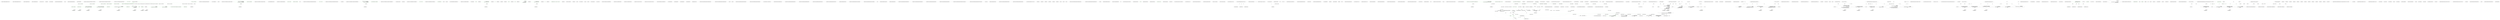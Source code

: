 digraph  {
m0_0 [cluster="HangFire.Web.CommandHandler.CommandHandler(System.Func<bool>)", file="CommandHandler.cs", label="Entry HangFire.Web.CommandHandler.CommandHandler(System.Func<bool>)", span="26-26"];
m0_2 [cluster="HangFire.Web.CommandHandler.CommandHandler(System.Func<bool>)", file="CommandHandler.cs", label="Exit HangFire.Web.CommandHandler.CommandHandler(System.Func<bool>)", span="26-26"];
m0_3 [cluster="HangFire.Web.CommandHandler.ProcessRequest()", file="CommandHandler.cs", label="Entry HangFire.Web.CommandHandler.ProcessRequest()", span="31-31"];
m0_9 [cluster="HangFire.Web.CommandHandler.ProcessRequest()", file="CommandHandler.cs", label="Exit HangFire.Web.CommandHandler.ProcessRequest()", span="31-31"];
m0_11 [cluster="System.Func<TResult>.Invoke()", file="CommandHandler.cs", label="Entry System.Func<TResult>.Invoke()", span="0-0"];
m0_10 [cluster="HttpException.cstr", file="CommandHandler.cs", label="Entry HttpException.cstr", span=""];
m0_12 [file="CommandHandler.cs", label="HangFire.Web.CommandHandler", span=""];
m1_0 [cluster="HangFire.Web.Pages.FetchedJobsPage.FetchedJobsPage(string)", file="FetchedJobsPage.cs", label="Entry HangFire.Web.Pages.FetchedJobsPage.FetchedJobsPage(string)", span="4-4"];
m1_1 [cluster="HangFire.Web.Pages.FetchedJobsPage.FetchedJobsPage(string)", file="FetchedJobsPage.cs", label="Queue = queue", span="6-6"];
m1_2 [cluster="HangFire.Web.Pages.FetchedJobsPage.FetchedJobsPage(string)", file="FetchedJobsPage.cs", label="Exit HangFire.Web.Pages.FetchedJobsPage.FetchedJobsPage(string)", span="4-4"];
m1_3 [file="FetchedJobsPage.cs", label="HangFire.Web.Pages.FetchedJobsPage", span=""];
m2_0 [cluster="HangFire.Filters.IServerExceptionFilter.OnServerException(HangFire.Filters.ServerExceptionContext)", file="FetchedJobsPage.generated.cs", label="Entry HangFire.Filters.IServerExceptionFilter.OnServerException(HangFire.Filters.ServerExceptionContext)", span="11-11"];
m2_1 [cluster="HangFire.Filters.IServerExceptionFilter.OnServerException(HangFire.Filters.ServerExceptionContext)", file="FetchedJobsPage.generated.cs", label="Exit HangFire.Filters.IServerExceptionFilter.OnServerException(HangFire.Filters.ServerExceptionContext)", span="11-11"];
m3_51 [cluster="Hangfire.Core.Tests.Server.SchedulePollerFacts.Execute_TakesConnectionAndDisposesIt()", file="GlobalDashboardRoutes.cs", label="Entry Hangfire.Core.Tests.Server.SchedulePollerFacts.Execute_TakesConnectionAndDisposesIt()", span="57-57"];
m3_52 [cluster="Hangfire.Core.Tests.Server.SchedulePollerFacts.Execute_TakesConnectionAndDisposesIt()", color=green, community=0, file="GlobalDashboardRoutes.cs", label="var scheduler = CreateScheduler()", prediction=0, span="59-59"];
m3_53 [cluster="Hangfire.Core.Tests.Server.SchedulePollerFacts.Execute_TakesConnectionAndDisposesIt()", color=green, community=0, file="GlobalDashboardRoutes.cs", label="scheduler.Execute(_cts.Token)", prediction=1, span="61-61"];
m3_54 [cluster="Hangfire.Core.Tests.Server.SchedulePollerFacts.Execute_TakesConnectionAndDisposesIt()", color=green, community=0, file="GlobalDashboardRoutes.cs", label="_storage.Verify(x => x.GetConnection())", prediction=1, span="63-63"];
m3_55 [cluster="Hangfire.Core.Tests.Server.SchedulePollerFacts.Execute_TakesConnectionAndDisposesIt()", color=green, community=0, file="GlobalDashboardRoutes.cs", label="_connection.Verify(x => x.Dispose())", prediction=1, span="64-64"];
m3_56 [cluster="Hangfire.Core.Tests.Server.SchedulePollerFacts.Execute_TakesConnectionAndDisposesIt()", file="GlobalDashboardRoutes.cs", label="Exit Hangfire.Core.Tests.Server.SchedulePollerFacts.Execute_TakesConnectionAndDisposesIt()", span="57-57"];
m3_16 [cluster="Mock<IStateMachineFactory>.cstr", file="GlobalDashboardRoutes.cs", label="Entry Mock<IStateMachineFactory>.cstr", span=""];
m3_39 [cluster="Unk.Equal", file="GlobalDashboardRoutes.cs", label="Entry Unk.Equal", span=""];
m3_35 [cluster="Hangfire.Core.Tests.Server.SchedulePollerFacts.Ctor_ThrowsAnException_WhenStorageIsNull()", file="GlobalDashboardRoutes.cs", label="Entry Hangfire.Core.Tests.Server.SchedulePollerFacts.Ctor_ThrowsAnException_WhenStorageIsNull()", span="37-37"];
m3_36 [cluster="Hangfire.Core.Tests.Server.SchedulePollerFacts.Ctor_ThrowsAnException_WhenStorageIsNull()", color=green, community=0, file="GlobalDashboardRoutes.cs", label="var exception = Assert.Throws<ArgumentNullException>(\r\n                () => new SchedulePoller(\r\n                    null, _stateMachineFactory.Object, Timeout.InfiniteTimeSpan))", prediction=4, span="39-41"];
m3_37 [cluster="Hangfire.Core.Tests.Server.SchedulePollerFacts.Ctor_ThrowsAnException_WhenStorageIsNull()", color=green, community=0, file="GlobalDashboardRoutes.cs", label="Assert.Equal(''storage'', exception.ParamName)", prediction=5, span="43-43"];
m3_38 [cluster="Hangfire.Core.Tests.Server.SchedulePollerFacts.Ctor_ThrowsAnException_WhenStorageIsNull()", file="GlobalDashboardRoutes.cs", label="Exit Hangfire.Core.Tests.Server.SchedulePollerFacts.Ctor_ThrowsAnException_WhenStorageIsNull()", span="37-37"];
m3_15 [cluster="System.Threading.CancellationTokenSource.Cancel()", file="GlobalDashboardRoutes.cs", label="Entry System.Threading.CancellationTokenSource.Cancel()", span="0-0"];
m3_0 [cluster="Hangfire.Core.Tests.Server.SchedulePollerFacts.SchedulePollerFacts()", file="GlobalDashboardRoutes.cs", label="Entry Hangfire.Core.Tests.Server.SchedulePollerFacts.SchedulePollerFacts()", span="19-19"];
m3_1 [cluster="Hangfire.Core.Tests.Server.SchedulePollerFacts.SchedulePollerFacts()", color=green, community=0, file="GlobalDashboardRoutes.cs", label="_storage = new Mock<JobStorage>()", prediction=6, span="21-21"];
m3_2 [cluster="Hangfire.Core.Tests.Server.SchedulePollerFacts.SchedulePollerFacts()", color=green, community=0, file="GlobalDashboardRoutes.cs", label="_connection = new Mock<IStorageConnection>()", prediction=7, span="22-22"];
m3_3 [cluster="Hangfire.Core.Tests.Server.SchedulePollerFacts.SchedulePollerFacts()", color=green, community=0, file="GlobalDashboardRoutes.cs", label="_stateMachine = new Mock<IStateMachine>()", prediction=8, span="23-23"];
m3_22 [cluster="Unk.>", file="GlobalDashboardRoutes.cs", label="Entry Unk.>", span=""];
m3_9 [cluster="Hangfire.Core.Tests.Server.SchedulePollerFacts.SchedulePollerFacts()", color=green, community=0, file="GlobalDashboardRoutes.cs", label="_connection.Setup(x => x.GetFirstByLowestScoreFromSet(\r\n                ''schedule'', 0, It.Is<double>(time => time > 0))).Returns(JobId)", prediction=1, span="32-33"];
m3_76 [cluster="Hangfire.Core.Tests.Server.SchedulePollerFacts.Execute_DoesNotCallStateMachine_IfThereAreNoJobsToEnqueue()", file="GlobalDashboardRoutes.cs", label="Entry Hangfire.Core.Tests.Server.SchedulePollerFacts.Execute_DoesNotCallStateMachine_IfThereAreNoJobsToEnqueue()", span="81-81"];
m3_77 [cluster="Hangfire.Core.Tests.Server.SchedulePollerFacts.Execute_DoesNotCallStateMachine_IfThereAreNoJobsToEnqueue()", color=green, community=0, file="GlobalDashboardRoutes.cs", label="_connection.Setup(x => x.GetFirstByLowestScoreFromSet(\r\n                ''schedule'', 0, It.Is<double>(time => time > 0))).Returns((string)null)", prediction=1, span="83-84"];
m3_78 [cluster="Hangfire.Core.Tests.Server.SchedulePollerFacts.Execute_DoesNotCallStateMachine_IfThereAreNoJobsToEnqueue()", color=green, community=0, file="GlobalDashboardRoutes.cs", label="var scheduler = CreateScheduler()", prediction=11, span="85-85"];
m3_79 [cluster="Hangfire.Core.Tests.Server.SchedulePollerFacts.Execute_DoesNotCallStateMachine_IfThereAreNoJobsToEnqueue()", color=green, community=0, file="GlobalDashboardRoutes.cs", label="scheduler.Execute(_cts.Token)", prediction=1, span="87-87"];
m3_80 [cluster="Hangfire.Core.Tests.Server.SchedulePollerFacts.Execute_DoesNotCallStateMachine_IfThereAreNoJobsToEnqueue()", color=green, community=0, file="GlobalDashboardRoutes.cs", label="_stateMachine.Verify(\r\n                x => x.TryToChangeState(It.IsAny<string>(), It.IsAny<IState>(), It.IsAny<string[]>()),\r\n                Times.Never)", prediction=1, span="89-91"];
m3_81 [cluster="Hangfire.Core.Tests.Server.SchedulePollerFacts.Execute_DoesNotCallStateMachine_IfThereAreNoJobsToEnqueue()", file="GlobalDashboardRoutes.cs", label="Exit Hangfire.Core.Tests.Server.SchedulePollerFacts.Execute_DoesNotCallStateMachine_IfThereAreNoJobsToEnqueue()", span="81-81"];
m3_43 [cluster="SchedulePoller.cstr", file="GlobalDashboardRoutes.cs", label="Entry SchedulePoller.cstr", span=""];
m3_44 [cluster="Hangfire.Core.Tests.Server.SchedulePollerFacts.Ctor_ThrowsAnException_WhenStateMachineFactoryIsNull()", file="GlobalDashboardRoutes.cs", label="Entry Hangfire.Core.Tests.Server.SchedulePollerFacts.Ctor_ThrowsAnException_WhenStateMachineFactoryIsNull()", span="47-47"];
m3_45 [cluster="Hangfire.Core.Tests.Server.SchedulePollerFacts.Ctor_ThrowsAnException_WhenStateMachineFactoryIsNull()", color=green, community=0, file="GlobalDashboardRoutes.cs", label="var exception = Assert.Throws<ArgumentNullException>(\r\n                () => new SchedulePoller(\r\n                    _storage.Object, null, Timeout.InfiniteTimeSpan))", prediction=14, span="49-51"];
m3_46 [cluster="Hangfire.Core.Tests.Server.SchedulePollerFacts.Ctor_ThrowsAnException_WhenStateMachineFactoryIsNull()", color=green, community=0, file="GlobalDashboardRoutes.cs", label="Assert.Equal(''stateMachineFactory'', exception.ParamName)", prediction=15, span="53-53"];
m3_47 [cluster="Hangfire.Core.Tests.Server.SchedulePollerFacts.Ctor_ThrowsAnException_WhenStateMachineFactoryIsNull()", file="GlobalDashboardRoutes.cs", label="Exit Hangfire.Core.Tests.Server.SchedulePollerFacts.Ctor_ThrowsAnException_WhenStateMachineFactoryIsNull()", span="47-47"];
m3_31 [cluster="Unk.GetFirstByLowestScoreFromSet", file="GlobalDashboardRoutes.cs", label="Entry Unk.GetFirstByLowestScoreFromSet", span=""];
m3_27 [cluster="Unk.GetConnection", file="GlobalDashboardRoutes.cs", label="Entry Unk.GetConnection", span=""];
m3_67 [cluster="Hangfire.Core.Tests.Server.SchedulePollerFacts.Execute_MovesJobStateToEnqueued()", file="GlobalDashboardRoutes.cs", label="Entry Hangfire.Core.Tests.Server.SchedulePollerFacts.Execute_MovesJobStateToEnqueued()", span="68-68"];
m3_68 [cluster="Hangfire.Core.Tests.Server.SchedulePollerFacts.Execute_MovesJobStateToEnqueued()", color=green, community=0, file="GlobalDashboardRoutes.cs", label="var scheduler = CreateScheduler()", prediction=16, span="70-70"];
m3_69 [cluster="Hangfire.Core.Tests.Server.SchedulePollerFacts.Execute_MovesJobStateToEnqueued()", color=green, community=0, file="GlobalDashboardRoutes.cs", label="scheduler.Execute(_cts.Token)", prediction=1, span="72-72"];
m3_70 [cluster="Hangfire.Core.Tests.Server.SchedulePollerFacts.Execute_MovesJobStateToEnqueued()", color=green, community=0, file="GlobalDashboardRoutes.cs", label="_stateMachine.Verify(x => x.TryToChangeState(\r\n                JobId,\r\n                It.IsAny<EnqueuedState>(),\r\n                new[] { ScheduledState.StateName }))", prediction=1, span="74-77"];
m3_71 [cluster="Hangfire.Core.Tests.Server.SchedulePollerFacts.Execute_MovesJobStateToEnqueued()", file="GlobalDashboardRoutes.cs", label="Exit Hangfire.Core.Tests.Server.SchedulePollerFacts.Execute_MovesJobStateToEnqueued()", span="68-68"];
m3_4 [cluster="Hangfire.Core.Tests.Server.SchedulePollerFacts.SchedulePollerFacts()", color=green, community=0, file="GlobalDashboardRoutes.cs", label="_cts = new CancellationTokenSource()", prediction=19, span="24-24"];
m3_17 [cluster="Unk.Setup", file="GlobalDashboardRoutes.cs", label="Entry Unk.Setup", span=""];
m3_5 [cluster="Hangfire.Core.Tests.Server.SchedulePollerFacts.SchedulePollerFacts()", color=green, community=0, file="GlobalDashboardRoutes.cs", label="_cts.Cancel()", prediction=1, span="25-25"];
m3_66 [cluster="Unk.Dispose", file="GlobalDashboardRoutes.cs", label="Entry Unk.Dispose", span=""];
m3_14 [cluster="System.Threading.CancellationTokenSource.CancellationTokenSource()", file="GlobalDashboardRoutes.cs", label="Entry System.Threading.CancellationTokenSource.CancellationTokenSource()", span="0-0"];
m3_6 [cluster="lambda expression", file="GlobalDashboardRoutes.cs", label="Entry lambda expression", span="9-9"];
m3_8 [cluster="lambda expression", color=green, community=0, file="GlobalDashboardRoutes.cs", label="Exit lambda expression", prediction=1, span="9-9"];
m3_7 [cluster="lambda expression", file="GlobalDashboardRoutes.cs", label="new DashboardPage()", span="9-9"];
m3_10 [cluster="Hangfire.Core.Tests.Server.SchedulePollerFacts.SchedulePollerFacts()", file="GlobalDashboardRoutes.cs", label="Exit Hangfire.Core.Tests.Server.SchedulePollerFacts.SchedulePollerFacts()", span="19-19"];
m3_75 [cluster="Unk.TryToChangeState", file="GlobalDashboardRoutes.cs", label="Entry Unk.TryToChangeState", span=""];
m3_19 [cluster="lambda expression", file="GlobalDashboardRoutes.cs", label="Entry lambda expression", span="28-28"];
m3_24 [cluster="lambda expression", file="GlobalDashboardRoutes.cs", label="Entry lambda expression", span="31-31"];
m3_28 [cluster="lambda expression", file="GlobalDashboardRoutes.cs", label="Entry lambda expression", span="32-33"];
m3_25 [cluster="lambda expression", color=green, community=0, file="GlobalDashboardRoutes.cs", label="x.GetConnection()", prediction=22, span="31-31"];
m3_26 [cluster="lambda expression", file="GlobalDashboardRoutes.cs", label="Exit lambda expression", span="31-31"];
m3_29 [cluster="lambda expression", color=green, community=0, file="GlobalDashboardRoutes.cs", label="x.GetFirstByLowestScoreFromSet(\r\n                ''schedule'', 0, It.Is<double>(time => time > 0))", prediction=23, span="32-33"];
m3_30 [cluster="lambda expression", file="GlobalDashboardRoutes.cs", label="Exit lambda expression", span="32-33"];
m3_32 [cluster="lambda expression", file="GlobalDashboardRoutes.cs", label="Entry lambda expression", span="33-33"];
m3_33 [cluster="lambda expression", color=green, community=0, file="GlobalDashboardRoutes.cs", label="time > 0", prediction=24, span="33-33"];
m3_34 [cluster="lambda expression", file="GlobalDashboardRoutes.cs", label="Exit lambda expression", span="33-33"];
m3_40 [cluster="lambda expression", file="GlobalDashboardRoutes.cs", label="Entry lambda expression", span="40-41"];
m3_41 [cluster="lambda expression", color=green, community=0, file="GlobalDashboardRoutes.cs", label="new SchedulePoller(\r\n                    null, _stateMachineFactory.Object, Timeout.InfiniteTimeSpan)", prediction=1, span="40-41"];
m3_42 [cluster="lambda expression", file="GlobalDashboardRoutes.cs", label="Exit lambda expression", span="40-41"];
m3_48 [cluster="lambda expression", file="GlobalDashboardRoutes.cs", label="Entry lambda expression", span="50-51"];
m3_49 [cluster="lambda expression", color=green, community=0, file="GlobalDashboardRoutes.cs", label="new SchedulePoller(\r\n                    _storage.Object, null, Timeout.InfiniteTimeSpan)", prediction=1, span="50-51"];
m3_50 [cluster="lambda expression", file="GlobalDashboardRoutes.cs", label="Exit lambda expression", span="50-51"];
m3_60 [cluster="lambda expression", file="GlobalDashboardRoutes.cs", label="Entry lambda expression", span="63-63"];
m3_63 [cluster="lambda expression", file="GlobalDashboardRoutes.cs", label="Entry lambda expression", span="64-64"];
m3_61 [cluster="lambda expression", color=green, community=0, file="GlobalDashboardRoutes.cs", label="x.GetConnection()", prediction=27, span="63-63"];
m3_62 [cluster="lambda expression", file="GlobalDashboardRoutes.cs", label="Exit lambda expression", span="63-63"];
m3_64 [cluster="lambda expression", color=green, community=0, file="GlobalDashboardRoutes.cs", label="x.Dispose()", prediction=28, span="64-64"];
m3_65 [cluster="lambda expression", file="GlobalDashboardRoutes.cs", label="Exit lambda expression", span="64-64"];
m3_72 [cluster="lambda expression", file="GlobalDashboardRoutes.cs", label="Entry lambda expression", span="74-77"];
m3_73 [cluster="lambda expression", color=green, community=0, file="GlobalDashboardRoutes.cs", label="x.TryToChangeState(\r\n                JobId,\r\n                It.IsAny<EnqueuedState>(),\r\n                new[] { ScheduledState.StateName })", prediction=29, span="74-77"];
m3_74 [cluster="lambda expression", file="GlobalDashboardRoutes.cs", label="Exit lambda expression", span="74-77"];
m3_82 [cluster="lambda expression", file="GlobalDashboardRoutes.cs", label="Entry lambda expression", span="83-84"];
m3_88 [cluster="lambda expression", file="GlobalDashboardRoutes.cs", label="Entry lambda expression", span="90-90"];
m3_83 [cluster="lambda expression", color=green, community=0, file="GlobalDashboardRoutes.cs", label="x.GetFirstByLowestScoreFromSet(\r\n                ''schedule'', 0, It.Is<double>(time => time > 0))", prediction=30, span="83-84"];
m3_84 [cluster="lambda expression", file="GlobalDashboardRoutes.cs", label="Exit lambda expression", span="83-84"];
m3_85 [cluster="lambda expression", file="GlobalDashboardRoutes.cs", label="Entry lambda expression", span="84-84"];
m3_86 [cluster="lambda expression", color=green, community=0, file="GlobalDashboardRoutes.cs", label="time > 0", prediction=31, span="84-84"];
m3_87 [cluster="lambda expression", file="GlobalDashboardRoutes.cs", label="Exit lambda expression", span="84-84"];
m3_89 [cluster="lambda expression", color=green, community=0, file="GlobalDashboardRoutes.cs", label="x.TryToChangeState(It.IsAny<string>(), It.IsAny<IState>(), It.IsAny<string[]>())", prediction=32, span="90-90"];
m3_90 [cluster="lambda expression", file="GlobalDashboardRoutes.cs", label="Exit lambda expression", span="90-90"];
m3_20 [cluster="lambda expression", file="GlobalDashboardRoutes.cs", label="x.Create(It.IsNotNull<IStorageConnection>())", span="28-28"];
m3_21 [cluster="lambda expression", file="GlobalDashboardRoutes.cs", label="Exit lambda expression", span="28-28"];
m3_59 [cluster="Unk.Verify", file="GlobalDashboardRoutes.cs", label="Entry Unk.Verify", span=""];
m3_13 [cluster="Mock<IStateMachine>.cstr", file="GlobalDashboardRoutes.cs", label="Entry Mock<IStateMachine>.cstr", span=""];
m3_23 [cluster="Unk.Create", file="GlobalDashboardRoutes.cs", label="Entry Unk.Create", span=""];
m3_18 [cluster="Unk.Returns", file="GlobalDashboardRoutes.cs", label="Entry Unk.Returns", span=""];
m3_12 [cluster="Mock<IStorageConnection>.cstr", file="GlobalDashboardRoutes.cs", label="Entry Mock<IStorageConnection>.cstr", span=""];
m3_11 [cluster="Mock<JobStorage>.cstr", file="GlobalDashboardRoutes.cs", label="Entry Mock<JobStorage>.cstr", span=""];
m3_58 [cluster="Hangfire.Server.SchedulePoller.Execute(System.Threading.CancellationToken)", file="GlobalDashboardRoutes.cs", label="Entry Hangfire.Server.SchedulePoller.Execute(System.Threading.CancellationToken)", span="47-47"];
m3_57 [cluster="Hangfire.Core.Tests.Server.SchedulePollerFacts.CreateScheduler()", file="GlobalDashboardRoutes.cs", label="Entry Hangfire.Core.Tests.Server.SchedulePollerFacts.CreateScheduler()", span="94-94"];
m3_91 [cluster="Hangfire.Core.Tests.Server.SchedulePollerFacts.CreateScheduler()", color=green, community=0, file="GlobalDashboardRoutes.cs", label="return new SchedulePoller(_storage.Object, _stateMachineFactory.Object, Timeout.InfiniteTimeSpan);", prediction=1, span="96-96"];
m3_92 [cluster="Hangfire.Core.Tests.Server.SchedulePollerFacts.CreateScheduler()", file="GlobalDashboardRoutes.cs", label="Exit Hangfire.Core.Tests.Server.SchedulePollerFacts.CreateScheduler()", span="94-94"];
m3_93 [file="GlobalDashboardRoutes.cs", label="Hangfire.Core.Tests.Server.SchedulePollerFacts", span=""];
m4_6 [cluster="HangFire.SqlServer.SqlServerStorage.SqlServerStorage(string)", file="HangFireConfig.cs", label="Entry HangFire.SqlServer.SqlServerStorage.SqlServerStorage(string)", span="33-33"];
m4_7 [cluster="HangFire.SqlServer.SqlServerStorage.UseMsmqQueues(string, params string[])", file="HangFireConfig.cs", label="Entry HangFire.SqlServer.SqlServerStorage.UseMsmqQueues(string, params string[])", span="28-28"];
m4_8 [cluster="HangFire.Web.AspNetBackgroundJobServer.AspNetBackgroundJobServer()", file="HangFireConfig.cs", label="Entry HangFire.Web.AspNetBackgroundJobServer.AspNetBackgroundJobServer()", span="31-31"];
m4_0 [cluster="MvcSample.HangFireConfig.Start()", file="HangFireConfig.cs", label="Entry MvcSample.HangFireConfig.Start()", span="17-17"];
m4_5 [cluster="MvcSample.HangFireConfig.Start()", file="HangFireConfig.cs", label="Exit MvcSample.HangFireConfig.Start()", span="17-17"];
m4_9 [cluster="MvcSample.HangFireConfig.Stop()", file="HangFireConfig.cs", label="Entry MvcSample.HangFireConfig.Stop()", span="50-50"];
m4_11 [cluster="MvcSample.HangFireConfig.Stop()", file="HangFireConfig.cs", label="Exit MvcSample.HangFireConfig.Stop()", span="50-50"];
m4_12 [cluster="HangFire.BackgroundJobServer.Stop()", file="HangFireConfig.cs", label="Entry HangFire.BackgroundJobServer.Stop()", span="71-71"];
m5_34 [cluster="Hangfire.Core.Tests.Common.GlobalJobFilterCollectionFacts.AddWithOrderPlacesFilterInGlobalScope()", file="HangFirePageFactory.cs", label="Entry Hangfire.Core.Tests.Common.GlobalJobFilterCollectionFacts.AddWithOrderPlacesFilterInGlobalScope()", span="74-74"];
m5_40 [cluster="Hangfire.Core.Tests.Common.GlobalJobFilterCollectionFacts.AddWithOrderPlacesFilterInGlobalScope()", file="HangFirePageFactory.cs", label="Exit Hangfire.Core.Tests.Common.GlobalJobFilterCollectionFacts.AddWithOrderPlacesFilterInGlobalScope()", span="74-74"];
m5_33 [cluster="Unk.Same", file="HangFirePageFactory.cs", label="Entry Unk.Same", span=""];
m5_18 [cluster="Unk.Equal", file="HangFirePageFactory.cs", label="Entry Unk.Equal", span=""];
m5_49 [cluster="Hangfire.Core.Tests.Common.GlobalJobFilterCollectionFacts.RemoveDeletesFilterByInstance()", file="HangFirePageFactory.cs", label="Entry Hangfire.Core.Tests.Common.GlobalJobFilterCollectionFacts.RemoveDeletesFilterByInstance()", span="100-100"];
m5_53 [cluster="Hangfire.Core.Tests.Common.GlobalJobFilterCollectionFacts.RemoveDeletesFilterByInstance()", file="HangFirePageFactory.cs", label="Exit Hangfire.Core.Tests.Common.GlobalJobFilterCollectionFacts.RemoveDeletesFilterByInstance()", span="100-100"];
m5_16 [cluster="System.Collections.Generic.List<T>.ForEach(System.Action<T>)", file="HangFirePageFactory.cs", label="Entry System.Collections.Generic.List<T>.ForEach(System.Action<T>)", span="0-0"];
m5_63 [cluster="Hangfire.Common.IJobFilterProvider.GetFilters(Hangfire.Common.Job)", file="HangFirePageFactory.cs", label="Entry Hangfire.Common.IJobFilterProvider.GetFilters(Hangfire.Common.Job)", span="32-32"];
m5_25 [cluster="Hangfire.Core.Tests.Common.GlobalJobFilterCollectionFacts.AddPlacesFilterInGlobalScope()", file="HangFirePageFactory.cs", label="Entry Hangfire.Core.Tests.Common.GlobalJobFilterCollectionFacts.AddPlacesFilterInGlobalScope()", span="61-61"];
m5_31 [cluster="Hangfire.Core.Tests.Common.GlobalJobFilterCollectionFacts.AddPlacesFilterInGlobalScope()", file="HangFirePageFactory.cs", label="Exit Hangfire.Core.Tests.Common.GlobalJobFilterCollectionFacts.AddPlacesFilterInGlobalScope()", span="61-61"];
m5_14 [cluster="Hangfire.Core.Tests.Common.GlobalJobFilterCollectionFacts.GetFilterInstance<TFilter>()", file="HangFirePageFactory.cs", label="Entry Hangfire.Core.Tests.Common.GlobalJobFilterCollectionFacts.GetFilterInstance<TFilter>()", span="145-145"];
m5_75 [cluster="Hangfire.Core.Tests.Common.GlobalJobFilterCollectionFacts.GetFilterInstance<TFilter>()", file="HangFirePageFactory.cs", label="Exit Hangfire.Core.Tests.Common.GlobalJobFilterCollectionFacts.GetFilterInstance<TFilter>()", span="145-145"];
m5_54 [cluster="Hangfire.Common.GlobalJobFilterCollection.Remove(object)", file="HangFirePageFactory.cs", label="Entry Hangfire.Common.GlobalJobFilterCollection.Remove(object)", span="100-100"];
m5_64 [cluster="Hangfire.Core.Tests.Common.GlobalJobFilterCollectionFacts.Count_ReturnsNumberOfElements()", file="HangFirePageFactory.cs", label="Entry Hangfire.Core.Tests.Common.GlobalJobFilterCollectionFacts.Count_ReturnsNumberOfElements()", span="128-128"];
m5_67 [cluster="Hangfire.Core.Tests.Common.GlobalJobFilterCollectionFacts.Count_ReturnsNumberOfElements()", file="HangFirePageFactory.cs", label="Exit Hangfire.Core.Tests.Common.GlobalJobFilterCollectionFacts.Count_ReturnsNumberOfElements()", span="128-128"];
m5_4 [cluster="Unk.>", file="HangFirePageFactory.cs", label="Entry Unk.>", span=""];
m5_47 [cluster="Hangfire.Common.GlobalJobFilterCollection.Contains(object)", file="HangFirePageFactory.cs", label="Entry Hangfire.Common.GlobalJobFilterCollection.Contains(object)", span="91-91"];
m5_73 [cluster="Hangfire.Common.GlobalJobFilterCollection.Clear()", file="HangFirePageFactory.cs", label="Entry Hangfire.Common.GlobalJobFilterCollection.Clear()", span="81-81"];
m5_42 [cluster="Hangfire.Core.Tests.Common.GlobalJobFilterCollectionFacts.ContainsFindsFilterByInstance()", file="HangFirePageFactory.cs", label="Entry Hangfire.Core.Tests.Common.GlobalJobFilterCollectionFacts.ContainsFindsFilterByInstance()", span="87-87"];
m5_46 [cluster="Hangfire.Core.Tests.Common.GlobalJobFilterCollectionFacts.ContainsFindsFilterByInstance()", file="HangFirePageFactory.cs", label="Exit Hangfire.Core.Tests.Common.GlobalJobFilterCollectionFacts.ContainsFindsFilterByInstance()", span="87-87"];
m5_9 [cluster="Hangfire.Core.Tests.Common.GlobalJobFilterCollectionFacts.AddAcceptsFilterInstances()", file="HangFirePageFactory.cs", label="Entry Hangfire.Core.Tests.Common.GlobalJobFilterCollectionFacts.AddAcceptsFilterInstances()", span="41-41"];
m5_13 [cluster="Hangfire.Core.Tests.Common.GlobalJobFilterCollectionFacts.AddAcceptsFilterInstances()", file="HangFirePageFactory.cs", label="Exit Hangfire.Core.Tests.Common.GlobalJobFilterCollectionFacts.AddAcceptsFilterInstances()", span="41-41"];
m5_56 [cluster="Hangfire.Core.Tests.Common.GlobalJobFilterCollectionFacts.CollectionIsIFilterProviderWhichReturnsAllFilters()", file="HangFirePageFactory.cs", label="Entry Hangfire.Core.Tests.Common.GlobalJobFilterCollectionFacts.CollectionIsIFilterProviderWhichReturnsAllFilters()", span="113-113"];
m5_62 [cluster="Hangfire.Core.Tests.Common.GlobalJobFilterCollectionFacts.CollectionIsIFilterProviderWhichReturnsAllFilters()", file="HangFirePageFactory.cs", label="Exit Hangfire.Core.Tests.Common.GlobalJobFilterCollectionFacts.CollectionIsIFilterProviderWhichReturnsAllFilters()", span="113-113"];
m5_76 [cluster="Mock<TFilter>.cstr", file="HangFirePageFactory.cs", label="Entry Mock<TFilter>.cstr", span=""];
m5_8 [cluster="Hangfire.Common.GlobalJobFilterCollection.Add(object)", file="HangFirePageFactory.cs", label="Entry Hangfire.Common.GlobalJobFilterCollection.Add(object)", span="56-56"];
m5_0 [cluster="Hangfire.Core.Tests.Common.GlobalJobFilterCollectionFacts.AddRejectsNonFilterInstances()", file="HangFirePageFactory.cs", label="Entry Hangfire.Core.Tests.Common.GlobalJobFilterCollectionFacts.AddRejectsNonFilterInstances()", span="31-31"];
m5_3 [cluster="Hangfire.Core.Tests.Common.GlobalJobFilterCollectionFacts.AddRejectsNonFilterInstances()", file="HangFirePageFactory.cs", label="Exit Hangfire.Core.Tests.Common.GlobalJobFilterCollectionFacts.AddRejectsNonFilterInstances()", span="31-31"];
m5_15 [cluster="System.Collections.Generic.IEnumerable<TSource>.ToList<TSource>()", file="HangFirePageFactory.cs", label="Entry System.Collections.Generic.IEnumerable<TSource>.ToList<TSource>()", span="0-0"];
m5_22 [cluster="lambda expression", file="HangFirePageFactory.cs", label="Entry lambda expression", span="57-57"];
m5_5 [cluster="lambda expression", file="HangFirePageFactory.cs", label="Entry lambda expression", span="36-36"];
m5_7 [cluster="lambda expression", file="HangFirePageFactory.cs", label="Exit lambda expression", span="36-36"];
m5_19 [cluster="lambda expression", file="HangFirePageFactory.cs", label="Entry lambda expression", span="54-54"];
m5_21 [cluster="lambda expression", file="HangFirePageFactory.cs", label="Exit lambda expression", span="54-54"];
m5_24 [cluster="lambda expression", file="HangFirePageFactory.cs", label="Exit lambda expression", span="57-57"];
m5_17 [cluster="Unk.Select", file="HangFirePageFactory.cs", label="Entry Unk.Select", span=""];
m5_32 [cluster="Unk.Single", file="HangFirePageFactory.cs", label="Entry Unk.Single", span=""];
m5_48 [cluster="Unk.True", file="HangFirePageFactory.cs", label="Entry Unk.True", span=""];
m5_68 [cluster="Hangfire.Core.Tests.Common.GlobalJobFilterCollectionFacts.Clear_RemovesAllElementsFromCollection()", file="HangFirePageFactory.cs", label="Entry Hangfire.Core.Tests.Common.GlobalJobFilterCollectionFacts.Clear_RemovesAllElementsFromCollection()", span="136-136"];
m5_72 [cluster="Hangfire.Core.Tests.Common.GlobalJobFilterCollectionFacts.Clear_RemovesAllElementsFromCollection()", file="HangFirePageFactory.cs", label="Exit Hangfire.Core.Tests.Common.GlobalJobFilterCollectionFacts.Clear_RemovesAllElementsFromCollection()", span="136-136"];
m5_55 [cluster="Unk.Empty", file="HangFirePageFactory.cs", label="Entry Unk.Empty", span=""];
m5_41 [cluster="Hangfire.Common.GlobalJobFilterCollection.Add(object, int)", file="HangFirePageFactory.cs", label="Entry Hangfire.Common.GlobalJobFilterCollection.Add(object, int)", span="67-67"];
m5_77 [file="HangFirePageFactory.cs", label="Hangfire.Core.Tests.Common.GlobalJobFilterCollectionFacts", span=""];
m5_78 [file="HangFirePageFactory.cs", label=instance, span=""];
m7_8 [cluster="System.Collections.Generic.Dictionary<TKey, TValue>.Dictionary()", file="JobDetailsPage1.generated.cs", label="Entry System.Collections.Generic.Dictionary<TKey, TValue>.Dictionary()", span="0-0"];
m7_0 [cluster="HangFire.States.JobState.JobState(string)", file="JobDetailsPage1.generated.cs", label="Entry HangFire.States.JobState.JobState(string)", span="7-7"];
m7_1 [cluster="HangFire.States.JobState.JobState(string)", color=green, community=0, file="JobDetailsPage1.generated.cs", label="Reason = reason", prediction=34, span="9-9"];
m7_2 [cluster="HangFire.States.JobState.JobState(string)", file="JobDetailsPage1.generated.cs", label="Exit HangFire.States.JobState.JobState(string)", span="7-7"];
m7_5 [cluster="HangFire.States.JobState.GetProperties()", file="JobDetailsPage1.generated.cs", label="Entry HangFire.States.JobState.GetProperties()", span="18-18"];
m7_6 [cluster="HangFire.States.JobState.GetProperties()", color=green, community=0, file="JobDetailsPage1.generated.cs", label="return new Dictionary<string, string>();", prediction=35, span="20-20"];
m7_7 [cluster="HangFire.States.JobState.GetProperties()", file="JobDetailsPage1.generated.cs", label="Exit HangFire.States.JobState.GetProperties()", span="18-18"];
m7_9 [file="JobDetailsPage1.generated.cs", label="HangFire.States.JobState", span=""];
m8_34 [cluster="System.Collections.Generic.Dictionary<TKey, TValue>.ContainsKey(TKey)", file="RecurringJobsPage.cs", label="Entry System.Collections.Generic.Dictionary<TKey, TValue>.ContainsKey(TKey)", span="0-0"];
m8_25 [cluster="System.Collections.Generic.List<T>.List()", file="RecurringJobsPage.cs", label="Entry System.Collections.Generic.List<T>.List()", span="0-0"];
m8_27 [cluster="HangFire.Storage.IStorageConnection.GetAllItemsFromSet(string)", file="RecurringJobsPage.cs", label="Entry HangFire.Storage.IStorageConnection.GetAllItemsFromSet(string)", span="55-55"];
m8_0 [cluster="HangFire.Web.Pages.RecurringJobsPage.RecurringJobsPage()", file="RecurringJobsPage.cs", label="Entry HangFire.Web.Pages.RecurringJobsPage.RecurringJobsPage()", span="9-9"];
m8_1 [cluster="HangFire.Web.Pages.RecurringJobsPage.RecurringJobsPage()", file="RecurringJobsPage.cs", label="RecurringJobs = new List<RecurringJobDto>()", span="11-11"];
m8_2 [cluster="HangFire.Web.Pages.RecurringJobsPage.RecurringJobsPage()", file="RecurringJobsPage.cs", label="var connection = JobStorage.Current.GetConnection()", span="13-13"];
m8_3 [cluster="HangFire.Web.Pages.RecurringJobsPage.RecurringJobsPage()", file="RecurringJobsPage.cs", label="var ids = connection.GetAllItemsFromSet(''recurring-jobs'')", span="15-15"];
m8_5 [cluster="HangFire.Web.Pages.RecurringJobsPage.RecurringJobsPage()", file="RecurringJobsPage.cs", label="var hash = connection.GetAllEntriesFromHash(String.Format(''recurring-job:{0}'', id))", span="19-19"];
m8_18 [cluster="HangFire.Web.Pages.RecurringJobsPage.RecurringJobsPage()", file="RecurringJobsPage.cs", label="var stateData = connection.GetStateData(dto.LastJobId)", span="49-49"];
m8_4 [cluster="HangFire.Web.Pages.RecurringJobsPage.RecurringJobsPage()", file="RecurringJobsPage.cs", label=ids, span="17-17"];
m8_7 [cluster="HangFire.Web.Pages.RecurringJobsPage.RecurringJobsPage()", file="RecurringJobsPage.cs", label="RecurringJobs.Add(new RecurringJobDto { Id = id, Removed = true })", span="23-23"];
m8_8 [cluster="HangFire.Web.Pages.RecurringJobsPage.RecurringJobsPage()", file="RecurringJobsPage.cs", label="var dto = new RecurringJobDto { Id = id }", span="27-27"];
m8_6 [cluster="HangFire.Web.Pages.RecurringJobsPage.RecurringJobsPage()", file="RecurringJobsPage.cs", label="hash == null", span="21-21"];
m8_9 [cluster="HangFire.Web.Pages.RecurringJobsPage.RecurringJobsPage()", file="RecurringJobsPage.cs", label="dto.Cron = hash[''Cron'']", span="28-28"];
m8_10 [cluster="HangFire.Web.Pages.RecurringJobsPage.RecurringJobsPage()", file="RecurringJobsPage.cs", label="var invocationData = JobHelper.FromJson<InvocationData>(hash[''Job''])", span="32-32"];
m8_14 [cluster="HangFire.Web.Pages.RecurringJobsPage.RecurringJobsPage()", file="RecurringJobsPage.cs", label="hash.ContainsKey(''NextExecution'')", span="40-40"];
m8_15 [cluster="HangFire.Web.Pages.RecurringJobsPage.RecurringJobsPage()", file="RecurringJobsPage.cs", label="dto.NextExecution = JobHelper.DeserializeDateTime(hash[''NextExecution''])", span="42-42"];
m8_16 [cluster="HangFire.Web.Pages.RecurringJobsPage.RecurringJobsPage()", file="RecurringJobsPage.cs", label="hash.ContainsKey(''LastJobId'')", span="45-45"];
m8_17 [cluster="HangFire.Web.Pages.RecurringJobsPage.RecurringJobsPage()", file="RecurringJobsPage.cs", label="dto.LastJobId = hash[''LastJobId'']", span="47-47"];
m8_21 [cluster="HangFire.Web.Pages.RecurringJobsPage.RecurringJobsPage()", file="RecurringJobsPage.cs", label="hash.ContainsKey(''LastExecution'')", span="56-56"];
m8_22 [cluster="HangFire.Web.Pages.RecurringJobsPage.RecurringJobsPage()", file="RecurringJobsPage.cs", label="dto.LastExecution = JobHelper.DeserializeDateTime(hash[''LastExecution''])", span="58-58"];
m8_11 [cluster="HangFire.Web.Pages.RecurringJobsPage.RecurringJobsPage()", file="RecurringJobsPage.cs", label="dto.Job = invocationData.Deserialize()", span="33-33"];
m8_13 [cluster="HangFire.Web.Pages.RecurringJobsPage.RecurringJobsPage()", file="RecurringJobsPage.cs", label="dto.LoadException = ex", span="37-37"];
m8_20 [cluster="HangFire.Web.Pages.RecurringJobsPage.RecurringJobsPage()", file="RecurringJobsPage.cs", label="dto.LastJobState = stateData.Name", span="52-52"];
m8_23 [cluster="HangFire.Web.Pages.RecurringJobsPage.RecurringJobsPage()", file="RecurringJobsPage.cs", label="RecurringJobs.Add(dto)", span="61-61"];
m8_12 [cluster="HangFire.Web.Pages.RecurringJobsPage.RecurringJobsPage()", file="RecurringJobsPage.cs", label=JobLoadException, span="35-35"];
m8_19 [cluster="HangFire.Web.Pages.RecurringJobsPage.RecurringJobsPage()", file="RecurringJobsPage.cs", label="stateData != null", span="50-50"];
m8_24 [cluster="HangFire.Web.Pages.RecurringJobsPage.RecurringJobsPage()", file="RecurringJobsPage.cs", label="Exit HangFire.Web.Pages.RecurringJobsPage.RecurringJobsPage()", span="9-9"];
m8_31 [cluster="System.Collections.Generic.List<T>.Add(T)", file="RecurringJobsPage.cs", label="Entry System.Collections.Generic.List<T>.Add(T)", span="0-0"];
m8_32 [cluster="HangFire.Common.JobHelper.FromJson<T>(string)", file="RecurringJobsPage.cs", label="Entry HangFire.Common.JobHelper.FromJson<T>(string)", span="31-31"];
m8_33 [cluster="HangFire.Storage.InvocationData.Deserialize()", file="RecurringJobsPage.cs", label="Entry HangFire.Storage.InvocationData.Deserialize()", span="38-38"];
m8_35 [cluster="HangFire.Common.JobHelper.DeserializeDateTime(string)", file="RecurringJobsPage.cs", label="Entry HangFire.Common.JobHelper.DeserializeDateTime(string)", span="56-56"];
m8_29 [cluster="HangFire.Storage.IStorageConnection.GetAllEntriesFromHash(string)", file="RecurringJobsPage.cs", label="Entry HangFire.Storage.IStorageConnection.GetAllEntriesFromHash(string)", span="64-64"];
m8_36 [cluster="HangFire.Storage.IStorageConnection.GetStateData(string)", file="RecurringJobsPage.cs", label="Entry HangFire.Storage.IStorageConnection.GetStateData(string)", span="45-45"];
m8_30 [cluster="HangFire.Web.Pages.RecurringJobsPage.RecurringJobDto.RecurringJobDto()", file="RecurringJobsPage.cs", label="Entry HangFire.Web.Pages.RecurringJobsPage.RecurringJobDto.RecurringJobDto()", span="68-68"];
m8_28 [cluster="string.Format(string, object)", file="RecurringJobsPage.cs", label="Entry string.Format(string, object)", span="0-0"];
m8_26 [cluster="HangFire.JobStorage.GetConnection()", file="RecurringJobsPage.cs", label="Entry HangFire.JobStorage.GetConnection()", span="56-56"];
m8_37 [file="RecurringJobsPage.cs", label="HangFire.Web.Pages.RecurringJobsPage", span=""];
m10_11 [cluster="Unk.>", file="Startup.cs", label="Entry Unk.>", span=""];
m10_6 [cluster="HangFire.SqlServer.SqlServerStorage.SqlServerStorage(string)", file="Startup.cs", label="Entry HangFire.SqlServer.SqlServerStorage.SqlServerStorage(string)", span="33-33"];
m10_5 [cluster="Unk.Map", file="Startup.cs", label="Entry Unk.Map", span=""];
m10_7 [cluster="HangFire.SqlServer.SqlServerStorage.UseMsmqQueues(string, params string[])", file="Startup.cs", label="Entry HangFire.SqlServer.SqlServerStorage.UseMsmqQueues(string, params string[])", span="28-28"];
m10_0 [cluster="MvcSample.Startup.Configuration(IAppBuilder)", file="Startup.cs", label="Entry MvcSample.Startup.Configuration(IAppBuilder)", span="12-12"];
m10_1 [cluster="MvcSample.Startup.Configuration(IAppBuilder)", color=green, community=0, file="Startup.cs", label="app.Map(''/hangfire'', subApp => subApp.Use<DashboardMiddleware>(GlobalDashboardRoutes.Routes))", prediction=36, span="14-14"];
m10_2 [cluster="MvcSample.Startup.Configuration(IAppBuilder)", color=green, community=1, file="Startup.cs", label="var storage = new SqlServerStorage(\r\n                @''Server=.\sqlexpress;Database=HangFire.Sample;Trusted_Connection=True;'')", prediction=37, span="16-17"];
m10_3 [cluster="MvcSample.Startup.Configuration(IAppBuilder)", color=green, community=0, file="Startup.cs", label="storage.UseMsmqQueues(@''.\Private$\hangfire{0}'', ''default'', ''critical'')", prediction=38, span="18-18"];
m10_4 [cluster="MvcSample.Startup.Configuration(IAppBuilder)", file="Startup.cs", label="Exit MvcSample.Startup.Configuration(IAppBuilder)", span="12-12"];
m10_8 [cluster="lambda expression", file="Startup.cs", label="Entry lambda expression", span="14-14"];
m10_9 [cluster="lambda expression", color=green, community=0, file="Startup.cs", label="subApp.Use<DashboardMiddleware>(GlobalDashboardRoutes.Routes)", prediction=39, span="14-14"];
m10_10 [cluster="lambda expression", file="Startup.cs", label="Exit lambda expression", span="14-14"];
m11_37 [cluster="HangFire.Redis.RedisConnection.AcquireJobLock(string)", file="_Paginator.generated.cs", label="Exit HangFire.Redis.RedisConnection.AcquireJobLock(string)", span="108-108"];
m11_3 [cluster="HangFire.Web.Pages.Paginator.Execute()", file="_Paginator.generated.cs", label="_pager.TotalPageCount > 1", span="35-35"];
m11_4 [cluster="HangFire.Web.Pages.Paginator.Execute()", file="_Paginator.generated.cs", label="WriteLiteral(''        <div class=\''btn-group paginator\''>\r\n'')", span="41-41"];
m11_5 [cluster="HangFire.Web.Pages.Paginator.Execute()", file="_Paginator.generated.cs", label="_pager.PagerItems", span="46-46"];
m11_146 [cluster="int.ToString(System.IFormatProvider)", file="_Paginator.generated.cs", label="Entry int.ToString(System.IFormatProvider)", span="0-0"];
m11_12 [cluster="HangFire.Web.Pages.Paginator.Execute()", file="_Paginator.generated.cs", label="WriteLiteral(''\''>\r\n                            '')", span="75-75"];
m11_22 [cluster="HangFire.Web.Pages.Paginator.Execute()", color=green, community=0, file="_Paginator.generated.cs", label="WriteLiteral(''                        <a href=\'''')", prediction=40, span="127-127"];
m11_21 [cluster="HangFire.Web.Pages.Paginator.Execute()", file="_Paginator.generated.cs", label="Pager.ItemType.PrevPage", span="122-122"];
m11_19 [cluster="HangFire.Web.Pages.Paginator.Execute()", file="_Paginator.generated.cs", label="Write(page.Disabled ? ''disabled'' : null)", span="111-111"];
m11_20 [cluster="HangFire.Web.Pages.Paginator.Execute()", file="_Paginator.generated.cs", label="WriteLiteral(''\''>\r\n                            Next\r\n                        </a>\r\n'')", span="116-116"];
m11_24 [cluster="HangFire.Web.Pages.Paginator.Execute()", color=green, community=0, file="_Paginator.generated.cs", label="WriteLiteral(''\'' class=\''btn btn-default '')", prediction=40, span="137-137"];
m11_25 [cluster="HangFire.Web.Pages.Paginator.Execute()", file="_Paginator.generated.cs", label="Write(page.Disabled ? ''disabled'' : null)", span="142-142"];
m11_26 [cluster="HangFire.Web.Pages.Paginator.Execute()", file="_Paginator.generated.cs", label="WriteLiteral(''\''>\r\n                            Prev\r\n                        </a>\r\n'')", span="147-147"];
m11_23 [cluster="HangFire.Web.Pages.Paginator.Execute()", file="_Paginator.generated.cs", label="Write(_pager.PageUrl(page.PageIndex))", span="132-132"];
m11_15 [cluster="HangFire.Web.Pages.Paginator.Execute()", file="_Paginator.generated.cs", label="Pager.ItemType.NextPage", span="91-91"];
m11_17 [cluster="HangFire.Web.Pages.Paginator.Execute()", file="_Paginator.generated.cs", label="Write(_pager.PageUrl(page.PageIndex))", span="101-101"];
m11_18 [cluster="HangFire.Web.Pages.Paginator.Execute()", file="_Paginator.generated.cs", label="WriteLiteral(''\'' class=\''btn btn-default '')", span="106-106"];
m11_14 [cluster="HangFire.Web.Pages.Paginator.Execute()", file="_Paginator.generated.cs", label="WriteLiteral(''  \r\n                        </a>\r\n'')", span="85-85"];
m11_16 [cluster="HangFire.Web.Pages.Paginator.Execute()", file="_Paginator.generated.cs", label="WriteLiteral(''                        <a href=\'''')", span="96-96"];
m11_13 [cluster="HangFire.Web.Pages.Paginator.Execute()", file="_Paginator.generated.cs", label="Write(page.PageIndex)", span="80-80"];
m11_27 [cluster="HangFire.Web.Pages.Paginator.Execute()", file="_Paginator.generated.cs", label="Pager.ItemType.MorePage", span="153-153"];
m11_59 [cluster="System.Collections.Generic.Dictionary<TKey, TValue>.Add(TKey, TValue)", file="_Paginator.generated.cs", label="Entry System.Collections.Generic.Dictionary<TKey, TValue>.Add(TKey, TValue)", span="0-0"];
m11_96 [cluster="HangFire.Storage.InvocationData.InvocationData(string, string, string, string)", file="_Paginator.generated.cs", label="Entry HangFire.Storage.InvocationData.InvocationData(string, string, string, string)", span="24-24"];
m11_204 [cluster="Unk.FromNullableStringTimestamp", file="_Paginator.generated.cs", label="Entry Unk.FromNullableStringTimestamp", span=""];
m11_65 [cluster="Unk.SetRangeInHash", file="_Paginator.generated.cs", label="Entry Unk.SetRangeInHash", span=""];
m11_38 [cluster="System.TimeSpan.FromMinutes(double)", file="_Paginator.generated.cs", label="HangFire.Web.Pages.Paginator", span=""];
m11_36 [cluster="HangFire.Redis.RedisConnection.AcquireJobLock(string)", color=green, community=0, file="_Paginator.generated.cs", label="return Redis.AcquireLock(\r\n                RedisStorage.Prefix + String.Format(''job:{0}:state-lock'', jobId),\r\n                TimeSpan.FromMinutes(1));", prediction=40, span="110-112"];
m11_94 [cluster="Unk.GetAllEntriesFromHash", file="_Paginator.generated.cs", label="Entry Unk.GetAllEntriesFromHash", span=""];
m11_0 [cluster="HangFire.Redis.RedisConnection.RedisConnection(IRedisClient)", file="_Paginator.generated.cs", label="Entry HangFire.Redis.RedisConnection.RedisConnection(IRedisClient)", span="33-33"];
m11_1 [cluster="HangFire.Redis.RedisConnection.RedisConnection(IRedisClient)", file="_Paginator.generated.cs", label="Redis = redis", span="35-35"];
m11_2 [cluster="HangFire.Redis.RedisConnection.RedisConnection(IRedisClient)", file="_Paginator.generated.cs", label="Exit HangFire.Redis.RedisConnection.RedisConnection(IRedisClient)", span="33-33"];
m11_31 [cluster="Unk.PopAndPushItemBetweenLists", file="_Paginator.generated.cs", label="Entry Unk.PopAndPushItemBetweenLists", span=""];
m11_6 [cluster="Unk.Dispose", file="_Paginator.generated.cs", label="Entry Unk.Dispose", span=""];
m11_29 [cluster="string.Format(string, object)", file="_Paginator.generated.cs", label="Entry string.Format(string, object)", span="0-0"];
m11_9 [cluster="HangFire.Redis.RedisConnection.CreateWriteTransaction()", file="_Paginator.generated.cs", label="Exit HangFire.Redis.RedisConnection.CreateWriteTransaction()", span="45-45"];
m11_11 [cluster="Unk.CreateTransaction", file="_Paginator.generated.cs", label="Entry Unk.CreateTransaction", span=""];
m11_7 [cluster="HangFire.Redis.RedisConnection.CreateWriteTransaction()", file="_Paginator.generated.cs", label="Entry HangFire.Redis.RedisConnection.CreateWriteTransaction()", span="45-45"];
m11_8 [cluster="HangFire.Redis.RedisConnection.CreateWriteTransaction()", file="_Paginator.generated.cs", label="return new RedisWriteOnlyTransaction(Redis.CreateTransaction());", span="47-47"];
m11_10 [cluster="RedisWriteOnlyTransaction.cstr", file="_Paginator.generated.cs", label="Entry RedisWriteOnlyTransaction.cstr", span=""];
m11_28 [cluster="System.Threading.CancellationToken.ThrowIfCancellationRequested()", file="_Paginator.generated.cs", label="Entry System.Threading.CancellationToken.ThrowIfCancellationRequested()", span="0-0"];
m11_30 [cluster="Unk.BlockingPopAndPushItemBetweenLists", file="_Paginator.generated.cs", label="Entry Unk.BlockingPopAndPushItemBetweenLists", span=""];
m11_32 [cluster="HangFire.Common.JobHelper.ToStringTimestamp(System.DateTime)", file="_Paginator.generated.cs", label="Entry HangFire.Common.JobHelper.ToStringTimestamp(System.DateTime)", span="50-50"];
m11_33 [cluster="Unk.SetEntryInHash", file="_Paginator.generated.cs", label="Entry Unk.SetEntryInHash", span=""];
m11_34 [cluster="HangFire.Redis.RedisProcessingJob.RedisProcessingJob(string, string)", file="_Paginator.generated.cs", label="Entry HangFire.Redis.RedisProcessingJob.RedisProcessingJob(string, string)", span="23-23"];
m11_203 [cluster="Unk.FromStringTimestamp", file="_Paginator.generated.cs", label="Entry Unk.FromStringTimestamp", span=""];
m11_171 [cluster="HangFire.Redis.RedisConnection.RemoveTimedOutServers(System.TimeSpan)", file="_Paginator.generated.cs", label="Entry HangFire.Redis.RedisConnection.RemoveTimedOutServers(System.TimeSpan)", span="298-298"];
m11_172 [cluster="HangFire.Redis.RedisConnection.RemoveTimedOutServers(System.TimeSpan)", file="_Paginator.generated.cs", label="var serverNames = Redis.GetAllItemsFromSet(RedisStorage.Prefix + ''servers'')", span="300-300"];
m11_175 [cluster="HangFire.Redis.RedisConnection.RemoveTimedOutServers(System.TimeSpan)", file="_Paginator.generated.cs", label="var pipeline = Redis.CreatePipeline()", span="305-305"];
m11_184 [cluster="HangFire.Redis.RedisConnection.RemoveTimedOutServers(System.TimeSpan)", file="_Paginator.generated.cs", label="RemoveServer(Redis, heartbeat.Key)", span="333-333"];
m11_173 [cluster="HangFire.Redis.RedisConnection.RemoveTimedOutServers(System.TimeSpan)", file="_Paginator.generated.cs", label="var heartbeats = new Dictionary<string, Tuple<DateTime, DateTime?>>()", span="301-301"];
m11_176 [cluster="HangFire.Redis.RedisConnection.RemoveTimedOutServers(System.TimeSpan)", file="_Paginator.generated.cs", label=serverNames, span="307-307"];
m11_174 [cluster="HangFire.Redis.RedisConnection.RemoveTimedOutServers(System.TimeSpan)", file="_Paginator.generated.cs", label="var utcNow = DateTime.UtcNow", span="303-303"];
m11_178 [cluster="HangFire.Redis.RedisConnection.RemoveTimedOutServers(System.TimeSpan)", file="_Paginator.generated.cs", label="pipeline.QueueCommand(\r\n                        x => x.GetValuesFromHash(\r\n                            String.Format(RedisStorage.Prefix + ''server:{0}'', name),\r\n                            ''StartedAt'', ''Heartbeat''),\r\n                        x => heartbeats.Add(\r\n                            name,\r\n                            new Tuple<DateTime, DateTime?>(\r\n                                JobHelper.FromStringTimestamp(x[0]),\r\n                                JobHelper.FromNullableStringTimestamp(x[1]))))", span="311-319"];
m11_179 [cluster="HangFire.Redis.RedisConnection.RemoveTimedOutServers(System.TimeSpan)", file="_Paginator.generated.cs", label="pipeline.Flush()", span="322-322"];
m11_183 [cluster="HangFire.Redis.RedisConnection.RemoveTimedOutServers(System.TimeSpan)", file="_Paginator.generated.cs", label="utcNow > maxTime.Add(timeOut)", span="331-331"];
m11_182 [cluster="HangFire.Redis.RedisConnection.RemoveTimedOutServers(System.TimeSpan)", file="_Paginator.generated.cs", label="var maxTime = new DateTime(\r\n                    Math.Max(heartbeat.Value.Item1.Ticks, (heartbeat.Value.Item2 ?? DateTime.MinValue).Ticks))", span="328-329"];
m11_185 [cluster="HangFire.Redis.RedisConnection.RemoveTimedOutServers(System.TimeSpan)", file="_Paginator.generated.cs", label="removedServerCount++", span="334-334"];
m11_181 [cluster="HangFire.Redis.RedisConnection.RemoveTimedOutServers(System.TimeSpan)", file="_Paginator.generated.cs", label=heartbeats, span="326-326"];
m11_177 [cluster="HangFire.Redis.RedisConnection.RemoveTimedOutServers(System.TimeSpan)", file="_Paginator.generated.cs", label="var name = serverName", span="309-309"];
m11_180 [cluster="HangFire.Redis.RedisConnection.RemoveTimedOutServers(System.TimeSpan)", file="_Paginator.generated.cs", label="var removedServerCount = 0", span="325-325"];
m11_186 [cluster="HangFire.Redis.RedisConnection.RemoveTimedOutServers(System.TimeSpan)", file="_Paginator.generated.cs", label="return removedServerCount;", span="338-338"];
m11_187 [cluster="HangFire.Redis.RedisConnection.RemoveTimedOutServers(System.TimeSpan)", file="_Paginator.generated.cs", label="Exit HangFire.Redis.RedisConnection.RemoveTimedOutServers(System.TimeSpan)", span="298-298"];
m11_141 [cluster="Unk.AddItemToSet", file="_Paginator.generated.cs", label="Entry Unk.AddItemToSet", span=""];
m11_120 [cluster="Unk.RemoveEntryFromHash", file="_Paginator.generated.cs", label="Entry Unk.RemoveEntryFromHash", span=""];
m11_168 [cluster="HangFire.Redis.RedisConnection.Heartbeat(string)", file="_Paginator.generated.cs", label="Entry HangFire.Redis.RedisConnection.Heartbeat(string)", span="290-290"];
m11_169 [cluster="HangFire.Redis.RedisConnection.Heartbeat(string)", file="_Paginator.generated.cs", label="Redis.SetEntryInHash(\r\n                String.Format(RedisStorage.Prefix + ''server:{0}'', serverId),\r\n                ''Heartbeat'',\r\n                JobHelper.ToStringTimestamp(DateTime.UtcNow))", span="292-295"];
m11_170 [cluster="HangFire.Redis.RedisConnection.Heartbeat(string)", file="_Paginator.generated.cs", label="Exit HangFire.Redis.RedisConnection.Heartbeat(string)", span="290-290"];
m11_167 [cluster="Unk.RemoveEntry", file="_Paginator.generated.cs", label="Entry Unk.RemoveEntry", span=""];
m11_157 [cluster="HangFire.Redis.RedisConnection.RemoveServer(IRedisClient, string)", file="_Paginator.generated.cs", label="transaction.QueueCommand(x => x.RemoveEntry(\r\n                    String.Format(RedisStorage.Prefix + ''server:{0}'', serverId),\r\n                    String.Format(RedisStorage.Prefix + ''server:{0}:queues'', serverId)))", span="282-284"];
m11_154 [cluster="HangFire.Redis.RedisConnection.RemoveServer(IRedisClient, string)", file="_Paginator.generated.cs", label="Entry HangFire.Redis.RedisConnection.RemoveServer(IRedisClient, string)", span="274-274"];
m11_156 [cluster="HangFire.Redis.RedisConnection.RemoveServer(IRedisClient, string)", file="_Paginator.generated.cs", label="transaction.QueueCommand(x => x.RemoveItemFromSet(\r\n                    RedisStorage.Prefix + ''servers'',\r\n                    serverId))", span="278-280"];
m11_155 [cluster="HangFire.Redis.RedisConnection.RemoveServer(IRedisClient, string)", file="_Paginator.generated.cs", label="var transaction = redis.CreateTransaction()", span="276-276"];
m11_158 [cluster="HangFire.Redis.RedisConnection.RemoveServer(IRedisClient, string)", file="_Paginator.generated.cs", label="transaction.Commit()", span="286-286"];
m11_159 [cluster="HangFire.Redis.RedisConnection.RemoveServer(IRedisClient, string)", file="_Paginator.generated.cs", label="Exit HangFire.Redis.RedisConnection.RemoveServer(IRedisClient, string)", span="274-274"];
m11_35 [cluster="HangFire.Redis.RedisConnection.AcquireJobLock(string)", file="_Paginator.generated.cs", label="Entry HangFire.Redis.RedisConnection.AcquireJobLock(string)", span="108-108"];
m11_102 [cluster="HangFire.Redis.RedisConnection.GetJobParameter(string, string)", file="_Paginator.generated.cs", label="Entry HangFire.Redis.RedisConnection.GetJobParameter(string, string)", span="208-208"];
m11_103 [cluster="HangFire.Redis.RedisConnection.GetJobParameter(string, string)", file="_Paginator.generated.cs", label="return Redis.GetValueFromHash(\r\n                String.Format(RedisStorage.Prefix + ''job:{0}'', id),\r\n                name);", span="210-212"];
m11_104 [cluster="HangFire.Redis.RedisConnection.GetJobParameter(string, string)", file="_Paginator.generated.cs", label="Exit HangFire.Redis.RedisConnection.GetJobParameter(string, string)", span="208-208"];
m11_69 [cluster="Unk.ExpireEntryIn", file="_Paginator.generated.cs", label="Entry Unk.ExpireEntryIn", span=""];
m11_56 [cluster="System.Guid.ToString()", file="_Paginator.generated.cs", label="Entry System.Guid.ToString()", span="0-0"];
m11_190 [cluster="Unk.Flush", file="_Paginator.generated.cs", label="Entry Unk.Flush", span=""];
m11_205 [cluster="Unk.Add", file="_Paginator.generated.cs", label="Entry Unk.Add", span=""];
m11_193 [cluster="System.DateTime.Add(System.TimeSpan)", file="_Paginator.generated.cs", label="Entry System.DateTime.Add(System.TimeSpan)", span="0-0"];
m11_129 [cluster="HangFire.Redis.RedisConnection.AnnounceServer(string, HangFire.Server.ServerContext)", file="_Paginator.generated.cs", label="Entry HangFire.Redis.RedisConnection.AnnounceServer(string, HangFire.Server.ServerContext)", span="242-242"];
m11_130 [cluster="HangFire.Redis.RedisConnection.AnnounceServer(string, HangFire.Server.ServerContext)", file="_Paginator.generated.cs", label="var transaction = Redis.CreateTransaction()", span="244-244"];
m11_131 [cluster="HangFire.Redis.RedisConnection.AnnounceServer(string, HangFire.Server.ServerContext)", file="_Paginator.generated.cs", label="transaction.QueueCommand(x => x.AddItemToSet(\r\n                    RedisStorage.Prefix + ''servers'', serverId))", span="246-247"];
m11_132 [cluster="HangFire.Redis.RedisConnection.AnnounceServer(string, HangFire.Server.ServerContext)", file="_Paginator.generated.cs", label="transaction.QueueCommand(x => x.SetRangeInHash(\r\n                    String.Format(RedisStorage.Prefix + ''server:{0}'', serverId),\r\n                    new Dictionary<string, string>\r\n                        {\r\n                            { ''WorkerCount'', context.WorkerCount.ToString(CultureInfo.InvariantCulture) },\r\n                            { ''StartedAt'', JobHelper.ToStringTimestamp(DateTime.UtcNow) },\r\n                        }))", span="249-255"];
m11_135 [cluster="HangFire.Redis.RedisConnection.AnnounceServer(string, HangFire.Server.ServerContext)", file="_Paginator.generated.cs", label="transaction.QueueCommand(x => x.AddItemToList(\r\n                        String.Format(RedisStorage.Prefix + ''server:{0}:queues'', serverId),\r\n                        queue1))", span="260-262"];
m11_136 [cluster="HangFire.Redis.RedisConnection.AnnounceServer(string, HangFire.Server.ServerContext)", file="_Paginator.generated.cs", label="transaction.Commit()", span="265-265"];
m11_134 [cluster="HangFire.Redis.RedisConnection.AnnounceServer(string, HangFire.Server.ServerContext)", file="_Paginator.generated.cs", label="var queue1 = queue", span="259-259"];
m11_133 [cluster="HangFire.Redis.RedisConnection.AnnounceServer(string, HangFire.Server.ServerContext)", file="_Paginator.generated.cs", label="context.Queues", span="257-257"];
m11_137 [cluster="HangFire.Redis.RedisConnection.AnnounceServer(string, HangFire.Server.ServerContext)", file="_Paginator.generated.cs", label="Exit HangFire.Redis.RedisConnection.AnnounceServer(string, HangFire.Server.ServerContext)", span="242-242"];
m11_145 [cluster="System.Collections.Generic.Dictionary<TKey, TValue>.Dictionary()", file="_Paginator.generated.cs", label="Entry System.Collections.Generic.Dictionary<TKey, TValue>.Dictionary()", span="0-0"];
m11_202 [cluster="System.Tuple<T1, T2>.Tuple(T1, T2)", file="_Paginator.generated.cs", label="Entry System.Tuple<T1, T2>.Tuple(T1, T2)", span="0-0"];
m11_58 [cluster="System.Collections.Generic.Dictionary<TKey, TValue>.Dictionary(System.Collections.Generic.IDictionary<TKey, TValue>)", file="_Paginator.generated.cs", label="Entry System.Collections.Generic.Dictionary<TKey, TValue>.Dictionary(System.Collections.Generic.IDictionary<TKey, TValue>)", span="0-0"];
m11_150 [cluster="Unk.AddItemToList", file="_Paginator.generated.cs", label="Entry Unk.AddItemToList", span=""];
m11_110 [cluster="HangFire.Redis.RedisConnection.DeleteJobFromQueue(string, string)", file="_Paginator.generated.cs", label="transaction.QueueCommand(x => x.RemoveEntryFromHash(\r\n                    String.Format(RedisStorage.Prefix + ''job:{0}'', id),\r\n                    ''Checked''))", span="227-229"];
m11_107 [cluster="HangFire.Redis.RedisConnection.DeleteJobFromQueue(string, string)", file="_Paginator.generated.cs", label="var transaction = Redis.CreateTransaction()", span="217-217"];
m11_106 [cluster="HangFire.Redis.RedisConnection.DeleteJobFromQueue(string, string)", file="_Paginator.generated.cs", label="Entry HangFire.Redis.RedisConnection.DeleteJobFromQueue(string, string)", span="215-215"];
m11_108 [cluster="HangFire.Redis.RedisConnection.DeleteJobFromQueue(string, string)", file="_Paginator.generated.cs", label="transaction.QueueCommand(x => x.RemoveItemFromList(\r\n                    String.Format(RedisStorage.Prefix + ''queue:{0}:dequeued'', queue),\r\n                    id,\r\n                    -1))", span="219-222"];
m11_109 [cluster="HangFire.Redis.RedisConnection.DeleteJobFromQueue(string, string)", file="_Paginator.generated.cs", label="transaction.QueueCommand(x => x.RemoveEntryFromHash(\r\n                    String.Format(RedisStorage.Prefix + ''job:{0}'', id),\r\n                    ''Fetched''))", span="224-226"];
m11_111 [cluster="HangFire.Redis.RedisConnection.DeleteJobFromQueue(string, string)", file="_Paginator.generated.cs", label="transaction.Commit()", span="231-231"];
m11_112 [cluster="HangFire.Redis.RedisConnection.DeleteJobFromQueue(string, string)", file="_Paginator.generated.cs", label="Exit HangFire.Redis.RedisConnection.DeleteJobFromQueue(string, string)", span="215-215"];
m11_191 [cluster="System.DateTime.DateTime(long)", file="_Paginator.generated.cs", label="Entry System.DateTime.DateTime(long)", span="0-0"];
m11_163 [cluster="Unk.RemoveItemFromSet", file="_Paginator.generated.cs", label="Entry Unk.RemoveItemFromSet", span=""];
m11_151 [cluster="HangFire.Redis.RedisConnection.RemoveServer(string)", file="_Paginator.generated.cs", label="Entry HangFire.Redis.RedisConnection.RemoveServer(string)", span="269-269"];
m11_152 [cluster="HangFire.Redis.RedisConnection.RemoveServer(string)", file="_Paginator.generated.cs", label="RemoveServer(Redis, serverId)", span="271-271"];
m11_153 [cluster="HangFire.Redis.RedisConnection.RemoveServer(string)", file="_Paginator.generated.cs", label="Exit HangFire.Redis.RedisConnection.RemoveServer(string)", span="269-269"];
m11_192 [cluster="System.Math.Max(long, long)", file="_Paginator.generated.cs", label="Entry System.Math.Max(long, long)", span="0-0"];
m11_70 [cluster="HangFire.Redis.RedisConnection.GetJobData(string)", file="_Paginator.generated.cs", label="Entry HangFire.Redis.RedisConnection.GetJobData(string)", span="149-149"];
m11_71 [cluster="HangFire.Redis.RedisConnection.GetJobData(string)", color=green, community=0, file="_Paginator.generated.cs", label="var storedData = Redis.GetAllEntriesFromHash(\r\n                String.Format(RedisStorage.Prefix + ''job:{0}'', id))", prediction=43, span="151-152"];
m11_72 [cluster="HangFire.Redis.RedisConnection.GetJobData(string)", file="_Paginator.generated.cs", label="storedData.Count == 0", span="154-154"];
m11_78 [cluster="HangFire.Redis.RedisConnection.GetJobData(string)", file="_Paginator.generated.cs", label="storedData.ContainsKey(''Type'')", span="161-161"];
m11_79 [cluster="HangFire.Redis.RedisConnection.GetJobData(string)", color=green, community=0, file="_Paginator.generated.cs", label="type = storedData[''Type'']", prediction=44, span="163-163"];
m11_80 [cluster="HangFire.Redis.RedisConnection.GetJobData(string)", file="_Paginator.generated.cs", label="storedData.ContainsKey(''Method'')", span="165-165"];
m11_81 [cluster="HangFire.Redis.RedisConnection.GetJobData(string)", file="_Paginator.generated.cs", label="method = storedData[''Method'']", span="167-167"];
m11_82 [cluster="HangFire.Redis.RedisConnection.GetJobData(string)", file="_Paginator.generated.cs", label="storedData.ContainsKey(''ParameterTypes'')", span="169-169"];
m11_83 [cluster="HangFire.Redis.RedisConnection.GetJobData(string)", file="_Paginator.generated.cs", label="parameterTypes = storedData[''ParameterTypes'']", span="171-171"];
m11_84 [cluster="HangFire.Redis.RedisConnection.GetJobData(string)", file="_Paginator.generated.cs", label="storedData.ContainsKey(''Arguments'')", span="173-173"];
m11_85 [cluster="HangFire.Redis.RedisConnection.GetJobData(string)", file="_Paginator.generated.cs", label="arguments = storedData[''Arguments'']", span="175-175"];
m11_92 [cluster="HangFire.Redis.RedisConnection.GetJobData(string)", file="_Paginator.generated.cs", label="return new JobData\r\n            {\r\n                Job = job,\r\n                State = storedData.ContainsKey(''State'') ? storedData[''State''] : null,\r\n                LoadException = loadException\r\n            };", span="192-197"];
m11_88 [cluster="HangFire.Redis.RedisConnection.GetJobData(string)", file="_Paginator.generated.cs", label="var invocationData = new InvocationData(type, method, parameterTypes, arguments)", span="181-181"];
m11_87 [cluster="HangFire.Redis.RedisConnection.GetJobData(string)", color=green, community=0, file="_Paginator.generated.cs", label="JobLoadException loadException = null", prediction=45, span="179-179"];
m11_86 [cluster="HangFire.Redis.RedisConnection.GetJobData(string)", file="_Paginator.generated.cs", label="Job job = null", span="178-178"];
m11_91 [cluster="HangFire.Redis.RedisConnection.GetJobData(string)", color=green, community=0, file="_Paginator.generated.cs", label="loadException = ex", prediction=46, span="189-189"];
m11_90 [cluster="HangFire.Redis.RedisConnection.GetJobData(string)", file="_Paginator.generated.cs", label=JobLoadException, span="187-187"];
m11_73 [cluster="HangFire.Redis.RedisConnection.GetJobData(string)", file="_Paginator.generated.cs", label="return null;", span="154-154"];
m11_74 [cluster="HangFire.Redis.RedisConnection.GetJobData(string)", file="_Paginator.generated.cs", label="string type = null", span="156-156"];
m11_77 [cluster="HangFire.Redis.RedisConnection.GetJobData(string)", file="_Paginator.generated.cs", label="string arguments = null", span="159-159"];
m11_89 [cluster="HangFire.Redis.RedisConnection.GetJobData(string)", file="_Paginator.generated.cs", label="job = invocationData.Deserialize()", span="185-185"];
m11_75 [cluster="HangFire.Redis.RedisConnection.GetJobData(string)", file="_Paginator.generated.cs", label="string method = null", span="157-157"];
m11_76 [cluster="HangFire.Redis.RedisConnection.GetJobData(string)", file="_Paginator.generated.cs", label="string parameterTypes = null", span="158-158"];
m11_93 [cluster="HangFire.Redis.RedisConnection.GetJobData(string)", file="_Paginator.generated.cs", label="Exit HangFire.Redis.RedisConnection.GetJobData(string)", span="149-149"];
m11_57 [cluster="HangFire.Storage.InvocationData.Serialize(HangFire.Common.Job)", file="_Paginator.generated.cs", label="Entry HangFire.Storage.InvocationData.Serialize(HangFire.Common.Job)", span="65-65"];
m11_160 [cluster="lambda expression", file="_Paginator.generated.cs", label="Entry lambda expression", span="278-280"];
m11_63 [cluster="lambda expression", file="_Paginator.generated.cs", label="x.SetRangeInHash(\r\n                    String.Format(RedisStorage.Prefix + ''job:{0}'', jobId),\r\n                    storedParameters)", span="134-136"];
m11_67 [cluster="lambda expression", file="_Paginator.generated.cs", label="x.ExpireEntryIn(\r\n                    String.Format(RedisStorage.Prefix + ''job:{0}'', jobId),\r\n                    expireIn)", span="138-140"];
m11_114 [cluster="lambda expression", file="_Paginator.generated.cs", label="x.RemoveItemFromList(\r\n                    String.Format(RedisStorage.Prefix + ''queue:{0}:dequeued'', queue),\r\n                    id,\r\n                    -1)", span="219-222"];
m11_118 [cluster="lambda expression", file="_Paginator.generated.cs", label="x.RemoveEntryFromHash(\r\n                    String.Format(RedisStorage.Prefix + ''job:{0}'', id),\r\n                    ''Fetched'')", span="224-226"];
m11_122 [cluster="lambda expression", file="_Paginator.generated.cs", label="x.RemoveEntryFromHash(\r\n                    String.Format(RedisStorage.Prefix + ''job:{0}'', id),\r\n                    ''Checked'')", span="227-229"];
m11_143 [cluster="lambda expression", file="_Paginator.generated.cs", label="x.SetRangeInHash(\r\n                    String.Format(RedisStorage.Prefix + ''server:{0}'', serverId),\r\n                    new Dictionary<string, string>\r\n                        {\r\n                            { ''WorkerCount'', context.WorkerCount.ToString(CultureInfo.InvariantCulture) },\r\n                            { ''StartedAt'', JobHelper.ToStringTimestamp(DateTime.UtcNow) },\r\n                        })", span="249-255"];
m11_148 [cluster="lambda expression", file="_Paginator.generated.cs", label="x.AddItemToList(\r\n                        String.Format(RedisStorage.Prefix + ''server:{0}:queues'', serverId),\r\n                        queue1)", span="260-262"];
m11_165 [cluster="lambda expression", file="_Paginator.generated.cs", label="x.RemoveEntry(\r\n                    String.Format(RedisStorage.Prefix + ''server:{0}'', serverId),\r\n                    String.Format(RedisStorage.Prefix + ''server:{0}:queues'', serverId))", span="282-284"];
m11_62 [cluster="lambda expression", file="_Paginator.generated.cs", label="Entry lambda expression", span="134-136"];
m11_64 [cluster="lambda expression", file="_Paginator.generated.cs", label="Exit lambda expression", span="134-136"];
m11_66 [cluster="lambda expression", file="_Paginator.generated.cs", label="Entry lambda expression", span="138-140"];
m11_68 [cluster="lambda expression", file="_Paginator.generated.cs", label="Exit lambda expression", span="138-140"];
m11_113 [cluster="lambda expression", file="_Paginator.generated.cs", label="Entry lambda expression", span="219-222"];
m11_115 [cluster="lambda expression", file="_Paginator.generated.cs", label="Exit lambda expression", span="219-222"];
m11_117 [cluster="lambda expression", file="_Paginator.generated.cs", label="Entry lambda expression", span="224-226"];
m11_119 [cluster="lambda expression", file="_Paginator.generated.cs", label="Exit lambda expression", span="224-226"];
m11_121 [cluster="lambda expression", file="_Paginator.generated.cs", label="Entry lambda expression", span="227-229"];
m11_123 [cluster="lambda expression", file="_Paginator.generated.cs", label="Exit lambda expression", span="227-229"];
m11_142 [cluster="lambda expression", file="_Paginator.generated.cs", label="Entry lambda expression", span="249-255"];
m11_144 [cluster="lambda expression", file="_Paginator.generated.cs", label="Exit lambda expression", span="249-255"];
m11_147 [cluster="lambda expression", file="_Paginator.generated.cs", label="Entry lambda expression", span="260-262"];
m11_149 [cluster="lambda expression", file="_Paginator.generated.cs", label="Exit lambda expression", span="260-262"];
m11_164 [cluster="lambda expression", file="_Paginator.generated.cs", label="Entry lambda expression", span="282-284"];
m11_166 [cluster="lambda expression", file="_Paginator.generated.cs", label="Exit lambda expression", span="282-284"];
m11_139 [cluster="lambda expression", file="_Paginator.generated.cs", label="x.AddItemToSet(\r\n                    RedisStorage.Prefix + ''servers'', serverId)", span="246-247"];
m11_138 [cluster="lambda expression", file="_Paginator.generated.cs", label="Entry lambda expression", span="246-247"];
m11_161 [cluster="lambda expression", file="_Paginator.generated.cs", label="x.RemoveItemFromSet(\r\n                    RedisStorage.Prefix + ''servers'',\r\n                    serverId)", span="278-280"];
m11_200 [cluster="lambda expression", file="_Paginator.generated.cs", label="heartbeats.Add(\r\n                            name,\r\n                            new Tuple<DateTime, DateTime?>(\r\n                                JobHelper.FromStringTimestamp(x[0]),\r\n                                JobHelper.FromNullableStringTimestamp(x[1])))", span="315-319"];
m11_194 [cluster="lambda expression", file="_Paginator.generated.cs", label="Entry lambda expression", span="312-314"];
m11_199 [cluster="lambda expression", file="_Paginator.generated.cs", label="Entry lambda expression", span="315-319"];
m11_140 [cluster="lambda expression", file="_Paginator.generated.cs", label="Exit lambda expression", span="246-247"];
m11_162 [cluster="lambda expression", file="_Paginator.generated.cs", label="Exit lambda expression", span="278-280"];
m11_201 [cluster="lambda expression", file="_Paginator.generated.cs", label="Exit lambda expression", span="315-319"];
m11_195 [cluster="lambda expression", file="_Paginator.generated.cs", label="x.GetValuesFromHash(\r\n                            String.Format(RedisStorage.Prefix + ''server:{0}'', name),\r\n                            ''StartedAt'', ''Heartbeat'')", span="312-314"];
m11_196 [cluster="lambda expression", file="_Paginator.generated.cs", label="Exit lambda expression", span="312-314"];
m11_128 [cluster="Unk.FirstOrDefault", file="_Paginator.generated.cs", label="Entry Unk.FirstOrDefault", span=""];
m11_51 [cluster="HangFire.Redis.RedisConnection.CreateExpiredJob(HangFire.Common.Job, System.Collections.Generic.IDictionary<string, string>, System.TimeSpan)", file="_Paginator.generated.cs", label="transaction.QueueCommand(x => x.ExpireEntryIn(\r\n                    String.Format(RedisStorage.Prefix + ''job:{0}'', jobId),\r\n                    expireIn))", span="138-140"];
m11_41 [cluster="HangFire.Redis.RedisConnection.CreateExpiredJob(HangFire.Common.Job, System.Collections.Generic.IDictionary<string, string>, System.TimeSpan)", color=green, community=0, file="_Paginator.generated.cs", label="var jobId = Guid.NewGuid().ToString()", prediction=47, span="120-120"];
m11_40 [cluster="HangFire.Redis.RedisConnection.CreateExpiredJob(HangFire.Common.Job, System.Collections.Generic.IDictionary<string, string>, System.TimeSpan)", file="_Paginator.generated.cs", label="Entry HangFire.Redis.RedisConnection.CreateExpiredJob(HangFire.Common.Job, System.Collections.Generic.IDictionary<string, string>, System.TimeSpan)", span="115-115"];
m11_42 [cluster="HangFire.Redis.RedisConnection.CreateExpiredJob(HangFire.Common.Job, System.Collections.Generic.IDictionary<string, string>, System.TimeSpan)", file="_Paginator.generated.cs", label="var invocationData = InvocationData.Serialize(job)", span="122-122"];
m11_50 [cluster="HangFire.Redis.RedisConnection.CreateExpiredJob(HangFire.Common.Job, System.Collections.Generic.IDictionary<string, string>, System.TimeSpan)", file="_Paginator.generated.cs", label="transaction.QueueCommand(x => x.SetRangeInHash(\r\n                    String.Format(RedisStorage.Prefix + ''job:{0}'', jobId),\r\n                    storedParameters))", span="134-136"];
m11_53 [cluster="HangFire.Redis.RedisConnection.CreateExpiredJob(HangFire.Common.Job, System.Collections.Generic.IDictionary<string, string>, System.TimeSpan)", file="_Paginator.generated.cs", label="return jobId;", span="146-146"];
m11_49 [cluster="HangFire.Redis.RedisConnection.CreateExpiredJob(HangFire.Common.Job, System.Collections.Generic.IDictionary<string, string>, System.TimeSpan)", file="_Paginator.generated.cs", label="var transaction = Redis.CreateTransaction()", span="132-132"];
m11_43 [cluster="HangFire.Redis.RedisConnection.CreateExpiredJob(HangFire.Common.Job, System.Collections.Generic.IDictionary<string, string>, System.TimeSpan)", file="_Paginator.generated.cs", label="var storedParameters = new Dictionary<string, string>(parameters)", span="125-125"];
m11_44 [cluster="HangFire.Redis.RedisConnection.CreateExpiredJob(HangFire.Common.Job, System.Collections.Generic.IDictionary<string, string>, System.TimeSpan)", file="_Paginator.generated.cs", label="storedParameters.Add(''Type'', invocationData.Type)", span="126-126"];
m11_45 [cluster="HangFire.Redis.RedisConnection.CreateExpiredJob(HangFire.Common.Job, System.Collections.Generic.IDictionary<string, string>, System.TimeSpan)", file="_Paginator.generated.cs", label="storedParameters.Add(''Method'', invocationData.Method)", span="127-127"];
m11_46 [cluster="HangFire.Redis.RedisConnection.CreateExpiredJob(HangFire.Common.Job, System.Collections.Generic.IDictionary<string, string>, System.TimeSpan)", file="_Paginator.generated.cs", label="storedParameters.Add(''ParameterTypes'', invocationData.ParameterTypes)", span="128-128"];
m11_47 [cluster="HangFire.Redis.RedisConnection.CreateExpiredJob(HangFire.Common.Job, System.Collections.Generic.IDictionary<string, string>, System.TimeSpan)", file="_Paginator.generated.cs", label="storedParameters.Add(''Arguments'', invocationData.Arguments)", span="129-129"];
m11_52 [cluster="HangFire.Redis.RedisConnection.CreateExpiredJob(HangFire.Common.Job, System.Collections.Generic.IDictionary<string, string>, System.TimeSpan)", file="_Paginator.generated.cs", label="transaction.Commit()", span="143-143"];
m11_48 [cluster="HangFire.Redis.RedisConnection.CreateExpiredJob(HangFire.Common.Job, System.Collections.Generic.IDictionary<string, string>, System.TimeSpan)", file="_Paginator.generated.cs", label="storedParameters.Add(''CreatedAt'', JobHelper.ToStringTimestamp(DateTime.UtcNow))", span="130-130"];
m11_54 [cluster="HangFire.Redis.RedisConnection.CreateExpiredJob(HangFire.Common.Job, System.Collections.Generic.IDictionary<string, string>, System.TimeSpan)", file="_Paginator.generated.cs", label="Exit HangFire.Redis.RedisConnection.CreateExpiredJob(HangFire.Common.Job, System.Collections.Generic.IDictionary<string, string>, System.TimeSpan)", span="115-115"];
m11_189 [cluster="Unk.CreatePipeline", file="_Paginator.generated.cs", label="Entry Unk.CreatePipeline", span=""];
m11_99 [cluster="HangFire.Redis.RedisConnection.SetJobParameter(string, string, string)", file="_Paginator.generated.cs", label="Entry HangFire.Redis.RedisConnection.SetJobParameter(string, string, string)", span="200-200"];
m11_100 [cluster="HangFire.Redis.RedisConnection.SetJobParameter(string, string, string)", file="_Paginator.generated.cs", label="Redis.SetEntryInHash(\r\n                String.Format(RedisStorage.Prefix + ''job:{0}'', id),\r\n                name,\r\n                value)", span="202-205"];
m11_101 [cluster="HangFire.Redis.RedisConnection.SetJobParameter(string, string, string)", file="_Paginator.generated.cs", label="Exit HangFire.Redis.RedisConnection.SetJobParameter(string, string, string)", span="200-200"];
m11_116 [cluster="Unk.RemoveItemFromList", file="_Paginator.generated.cs", label="Entry Unk.RemoveItemFromList", span=""];
m11_55 [cluster="System.Guid.NewGuid()", file="_Paginator.generated.cs", label="Entry System.Guid.NewGuid()", span="0-0"];
m11_105 [cluster="Unk.GetValueFromHash", file="_Paginator.generated.cs", label="Entry Unk.GetValueFromHash", span=""];
m11_61 [cluster="Unk.Commit", file="_Paginator.generated.cs", label="Entry Unk.Commit", span=""];
m11_188 [cluster="Unk.GetAllItemsFromSet", file="_Paginator.generated.cs", label="Entry Unk.GetAllItemsFromSet", span=""];
m11_98 [cluster="HangFire.Storage.JobData.JobData()", file="_Paginator.generated.cs", label="Entry HangFire.Storage.JobData.JobData()", span="20-20"];
m11_97 [cluster="HangFire.Storage.InvocationData.Deserialize()", file="_Paginator.generated.cs", label="Entry HangFire.Storage.InvocationData.Deserialize()", span="38-38"];
m11_197 [cluster="Unk.Format", file="_Paginator.generated.cs", label="Entry Unk.Format", span=""];
m11_198 [cluster="Unk.GetValuesFromHash", file="_Paginator.generated.cs", label="Entry Unk.GetValuesFromHash", span=""];
m11_60 [cluster="Unk.QueueCommand", file="_Paginator.generated.cs", label="Entry Unk.QueueCommand", span=""];
m11_127 [cluster="Unk.GetRangeFromSortedSetByLowestScore", file="_Paginator.generated.cs", label="Entry Unk.GetRangeFromSortedSetByLowestScore", span=""];
m11_39 [cluster="Unk.AcquireLock", file="_Paginator.generated.cs", label="Entry Unk.AcquireLock", span=""];
m11_124 [cluster="HangFire.Redis.RedisConnection.GetFirstByLowestScoreFromSet(string, double, double)", file="_Paginator.generated.cs", label="Entry HangFire.Redis.RedisConnection.GetFirstByLowestScoreFromSet(string, double, double)", span="235-235"];
m11_125 [cluster="HangFire.Redis.RedisConnection.GetFirstByLowestScoreFromSet(string, double, double)", file="_Paginator.generated.cs", label="return Redis.GetRangeFromSortedSetByLowestScore(\r\n                RedisStorage.Prefix + key, fromScore, toScore, 0, 1)\r\n                .FirstOrDefault();", span="237-239"];
m11_126 [cluster="HangFire.Redis.RedisConnection.GetFirstByLowestScoreFromSet(string, double, double)", file="_Paginator.generated.cs", label="Exit HangFire.Redis.RedisConnection.GetFirstByLowestScoreFromSet(string, double, double)", span="235-235"];
m11_95 [cluster="Unk.ContainsKey", file="_Paginator.generated.cs", label="Entry Unk.ContainsKey", span=""];
m11_206 [file="_Paginator.generated.cs", label="HangFire.Redis.RedisConnection", span=""];
m11_207 [file="_Paginator.generated.cs", label=jobId, span=""];
m11_208 [file="_Paginator.generated.cs", label=storedParameters, span=""];
m11_209 [file="_Paginator.generated.cs", label="System.TimeSpan", span=""];
m11_210 [file="_Paginator.generated.cs", label=string, span=""];
m11_211 [file="_Paginator.generated.cs", label=string, span=""];
m11_212 [file="_Paginator.generated.cs", label=string, span=""];
m11_213 [file="_Paginator.generated.cs", label="HangFire.Server.ServerContext", span=""];
m11_214 [file="_Paginator.generated.cs", label=queue1, span=""];
m11_215 [file="_Paginator.generated.cs", label=string, span=""];
m11_216 [file="_Paginator.generated.cs", label=name, span=""];
m11_217 [file="_Paginator.generated.cs", label=heartbeats, span=""];
m12_0 [cluster="HangFire.Web.Pages.PerPageSelector.PerPageSelector(HangFire.Web.Pager)", file="_PerPageSelector.cs", label="Entry HangFire.Web.Pages.PerPageSelector.PerPageSelector(HangFire.Web.Pager)", span="6-6"];
m12_1 [cluster="HangFire.Web.Pages.PerPageSelector.PerPageSelector(HangFire.Web.Pager)", file="_PerPageSelector.cs", label="_pager = pager", span="8-8"];
m12_2 [cluster="HangFire.Web.Pages.PerPageSelector.PerPageSelector(HangFire.Web.Pager)", file="_PerPageSelector.cs", label="Exit HangFire.Web.Pages.PerPageSelector.PerPageSelector(HangFire.Web.Pager)", span="6-6"];
m12_3 [file="_PerPageSelector.cs", label="HangFire.Web.Pages.PerPageSelector", span=""];
m3_54 -> m3_60  [color=green, key=1, label="lambda expression", style=dashed];
m3_55 -> m3_63  [color=green, key=1, label="lambda expression", style=dashed];
m3_36 -> m3_40  [color=green, key=1, label="lambda expression", style=dashed];
m3_2 -> m3_6  [color=darkseagreen4, key=1, label="lambda expression", style=dashed];
m3_9 -> m3_28  [color=green, key=1, label="lambda expression", style=dashed];
m3_77 -> m3_82  [color=green, key=1, label="lambda expression", style=dashed];
m3_80 -> m3_88  [color=green, key=1, label="lambda expression", style=dashed];
m3_45 -> m3_48  [color=green, key=1, label="lambda expression", style=dashed];
m3_70 -> m3_72  [color=green, key=1, label="lambda expression", style=dashed];
m3_8 -> m3_24  [color=green, key=1, label="lambda expression", style=dashed];
m3_7 -> m3_19  [color=darkseagreen4, key=1, label="lambda expression", style=dashed];
m3_29 -> m3_32  [color=green, key=1, label="lambda expression", style=dashed];
m3_83 -> m3_85  [color=green, key=1, label="lambda expression", style=dashed];
m3_93 -> m3_5  [color=green, key=1, label="Hangfire.Core.Tests.Server.SchedulePollerFacts", style=dashed];
m3_93 -> m3_8  [color=green, key=1, label="Hangfire.Core.Tests.Server.SchedulePollerFacts", style=dashed];
m3_93 -> m3_9  [color=green, key=1, label="Hangfire.Core.Tests.Server.SchedulePollerFacts", style=dashed];
m3_93 -> m3_41  [color=green, key=1, label="Hangfire.Core.Tests.Server.SchedulePollerFacts", style=dashed];
m3_93 -> m3_49  [color=green, key=1, label="Hangfire.Core.Tests.Server.SchedulePollerFacts", style=dashed];
m3_93 -> m3_53  [color=green, key=1, label="Hangfire.Core.Tests.Server.SchedulePollerFacts", style=dashed];
m3_93 -> m3_54  [color=green, key=1, label="Hangfire.Core.Tests.Server.SchedulePollerFacts", style=dashed];
m3_93 -> m3_55  [color=green, key=1, label="Hangfire.Core.Tests.Server.SchedulePollerFacts", style=dashed];
m3_93 -> m3_69  [color=green, key=1, label="Hangfire.Core.Tests.Server.SchedulePollerFacts", style=dashed];
m3_93 -> m3_70  [color=green, key=1, label="Hangfire.Core.Tests.Server.SchedulePollerFacts", style=dashed];
m3_93 -> m3_77  [color=green, key=1, label="Hangfire.Core.Tests.Server.SchedulePollerFacts", style=dashed];
m3_93 -> m3_79  [color=green, key=1, label="Hangfire.Core.Tests.Server.SchedulePollerFacts", style=dashed];
m3_93 -> m3_80  [color=green, key=1, label="Hangfire.Core.Tests.Server.SchedulePollerFacts", style=dashed];
m3_93 -> m3_91  [color=green, key=1, label="Hangfire.Core.Tests.Server.SchedulePollerFacts", style=dashed];
m3_93 -> m3_6  [color=darkseagreen4, key=1, label="Hangfire.Core.Tests.Server.SchedulePollerFacts", style=dashed];
m3_93 -> m3_7  [color=darkseagreen4, key=1, label="Hangfire.Core.Tests.Server.SchedulePollerFacts", style=dashed];
m8_5 -> m8_14  [color=darkseagreen4, key=1, label=hash, style=dashed];
m8_5 -> m8_16  [color=darkseagreen4, key=1, label=hash, style=dashed];
m8_5 -> m8_21  [color=darkseagreen4, key=1, label=hash, style=dashed];
m8_8 -> m8_23  [color=darkseagreen4, key=1, label=dto, style=dashed];
m8_37 -> m8_23  [color=darkseagreen4, key=1, label="HangFire.Web.Pages.RecurringJobsPage", style=dashed];
m10_1 -> m10_8  [color=green, key=1, label="lambda expression", style=dashed];
m11_5 -> m11_9  [color=darkseagreen4, key=1, label=page, style=dashed];
m11_5 -> m11_11  [color=darkseagreen4, key=1, label=page, style=dashed];
m11_5 -> m11_13  [color=darkseagreen4, key=1, label=page, style=dashed];
m11_5 -> m11_17  [color=darkseagreen4, key=1, label=page, style=dashed];
m11_5 -> m11_19  [color=darkseagreen4, key=1, label=page, style=dashed];
m11_5 -> m11_23  [color=darkseagreen4, key=1, label=page, style=dashed];
m11_5 -> m11_25  [color=darkseagreen4, key=1, label=page, style=dashed];
m11_12 -> m11_17  [color=darkseagreen4, key=1, label="string[]", style=dashed];
m11_12 -> m11_18  [color=darkseagreen4, key=1, label="string[]", style=dashed];
m11_12 -> m11_16  [color=darkseagreen4, key=1, label="System.Threading.CancellationToken", style=dashed];
m11_22 -> m11_25  [color=green, key=1, label=jobId, style=dashed];
m11_22 -> m11_26  [color=green, key=1, label=jobId, style=dashed];
m11_19 -> m11_22  [color=green, key=1, label=queueKey, style=dashed];
m11_19 -> m11_23  [color=darkseagreen4, key=1, label=queueKey, style=dashed];
m11_20 -> m11_22  [color=green, key=1, label=fetchedKey, style=dashed];
m11_20 -> m11_23  [color=darkseagreen4, key=1, label=fetchedKey, style=dashed];
m11_23 -> m11_25  [color=darkseagreen4, key=1, label=jobId, style=dashed];
m11_23 -> m11_26  [color=darkseagreen4, key=1, label=jobId, style=dashed];
m11_15 -> m11_17  [color=darkseagreen4, key=1, label=queueIndex, style=dashed];
m11_17 -> m11_21  [color=darkseagreen4, key=1, label=queueIndex, style=dashed];
m11_17 -> m11_17  [color=darkseagreen4, key=1, label=queueIndex, style=dashed];
m11_18 -> m11_20  [color=darkseagreen4, key=1, label=queueName, style=dashed];
m11_18 -> m11_26  [color=darkseagreen4, key=1, label=queueName, style=dashed];
m11_16 -> m11_16  [color=darkseagreen4, key=1, label="System.Threading.CancellationToken", style=dashed];
m11_38 -> m11_2  [color=darkseagreen4, key=1, label="HangFire.Web.Pages.Paginator", style=dashed];
m11_38 -> m11_3  [color=darkseagreen4, key=1, label="HangFire.Web.Pages.Paginator", style=dashed];
m11_38 -> m11_4  [color=darkseagreen4, key=1, label="HangFire.Web.Pages.Paginator", style=dashed];
m11_38 -> m11_5  [color=darkseagreen4, key=1, label="HangFire.Web.Pages.Paginator", style=dashed];
m11_38 -> m11_8  [color=darkseagreen4, key=1, label="HangFire.Web.Pages.Paginator", style=dashed];
m11_38 -> m11_9  [color=darkseagreen4, key=1, label="HangFire.Web.Pages.Paginator", style=dashed];
m11_38 -> m11_10  [color=darkseagreen4, key=1, label="HangFire.Web.Pages.Paginator", style=dashed];
m11_38 -> m11_11  [color=darkseagreen4, key=1, label="HangFire.Web.Pages.Paginator", style=dashed];
m11_38 -> m11_12  [color=darkseagreen4, key=1, label="HangFire.Web.Pages.Paginator", style=dashed];
m11_38 -> m11_13  [color=darkseagreen4, key=1, label="HangFire.Web.Pages.Paginator", style=dashed];
m11_38 -> m11_14  [color=darkseagreen4, key=1, label="HangFire.Web.Pages.Paginator", style=dashed];
m11_38 -> m11_16  [color=darkseagreen4, key=1, label="HangFire.Web.Pages.Paginator", style=dashed];
m11_38 -> m11_17  [color=darkseagreen4, key=1, label="HangFire.Web.Pages.Paginator", style=dashed];
m11_38 -> m11_18  [color=darkseagreen4, key=1, label="HangFire.Web.Pages.Paginator", style=dashed];
m11_38 -> m11_19  [color=darkseagreen4, key=1, label="HangFire.Web.Pages.Paginator", style=dashed];
m11_38 -> m11_20  [color=darkseagreen4, key=1, label="HangFire.Web.Pages.Paginator", style=dashed];
m11_38 -> m11_22  [color=darkseagreen4, key=1, label="HangFire.Web.Pages.Paginator", style=dashed];
m11_38 -> m11_23  [color=darkseagreen4, key=1, label="HangFire.Web.Pages.Paginator", style=dashed];
m11_38 -> m11_24  [color=darkseagreen4, key=1, label="HangFire.Web.Pages.Paginator", style=dashed];
m11_38 -> m11_25  [color=darkseagreen4, key=1, label="HangFire.Web.Pages.Paginator", style=dashed];
m11_38 -> m11_26  [color=darkseagreen4, key=1, label="HangFire.Web.Pages.Paginator", style=dashed];
m11_38 -> m11_28  [color=darkseagreen4, key=1, label="HangFire.Web.Pages.Paginator", style=dashed];
m11_38 -> m11_29  [color=darkseagreen4, key=1, label="HangFire.Web.Pages.Paginator", style=dashed];
m11_38 -> m11_30  [color=darkseagreen4, key=1, label="HangFire.Web.Pages.Paginator", style=dashed];
m11_38 -> m11_31  [color=darkseagreen4, key=1, label="HangFire.Web.Pages.Paginator", style=dashed];
m11_38 -> m11_32  [color=darkseagreen4, key=1, label="HangFire.Web.Pages.Paginator", style=dashed];
m11_38 -> m11_33  [color=darkseagreen4, key=1, label="HangFire.Web.Pages.Paginator", style=dashed];
m11_171 -> m11_183  [color=darkseagreen4, key=1, label="System.TimeSpan", style=dashed];
m11_172 -> m11_176  [color=darkseagreen4, key=1, label=serverNames, style=dashed];
m11_175 -> m11_178  [color=darkseagreen4, key=1, label=pipeline, style=dashed];
m11_175 -> m11_179  [color=darkseagreen4, key=1, label=pipeline, style=dashed];
m11_184 -> m11_184  [color=darkseagreen4, key=1, label=heartbeat, style=dashed];
m11_173 -> m11_178  [color=darkseagreen4, key=1, label=heartbeats, style=dashed];
m11_173 -> m11_200  [color=darkseagreen4, key=1, label=heartbeats, style=dashed];
m11_173 -> m11_181  [color=darkseagreen4, key=1, label=heartbeats, style=dashed];
m11_174 -> m11_183  [color=darkseagreen4, key=1, label=utcNow, style=dashed];
m11_178 -> m11_194  [color=darkseagreen4, key=1, label="lambda expression", style=dashed];
m11_178 -> m11_199  [color=darkseagreen4, key=1, label="lambda expression", style=dashed];
m11_182 -> m11_184  [color=darkseagreen4, key=1, label=heartbeat, style=dashed];
m11_185 -> m11_185  [color=darkseagreen4, key=1, label=removedServerCount, style=dashed];
m11_185 -> m11_186  [color=darkseagreen4, key=1, label=removedServerCount, style=dashed];
m11_177 -> m11_200  [color=darkseagreen4, key=1, label=name, style=dashed];
m11_177 -> m11_195  [color=darkseagreen4, key=1, label=name, style=dashed];
m11_180 -> m11_185  [color=darkseagreen4, key=1, label=removedServerCount, style=dashed];
m11_180 -> m11_186  [color=darkseagreen4, key=1, label=removedServerCount, style=dashed];
m11_157 -> m11_164  [color=darkseagreen4, key=1, label="lambda expression", style=dashed];
m11_154 -> m11_165  [color=darkseagreen4, key=1, label=string, style=dashed];
m11_154 -> m11_156  [color=darkseagreen4, key=1, label=string, style=dashed];
m11_154 -> m11_161  [color=darkseagreen4, key=1, label=string, style=dashed];
m11_154 -> m11_157  [color=darkseagreen4, key=1, label=string, style=dashed];
m11_156 -> m11_160  [color=darkseagreen4, key=1, label="lambda expression", style=dashed];
m11_155 -> m11_157  [color=darkseagreen4, key=1, label=transaction, style=dashed];
m11_155 -> m11_158  [color=darkseagreen4, key=1, label=transaction, style=dashed];
m11_129 -> m11_143  [color=darkseagreen4, key=1, label=string, style=dashed];
m11_129 -> m11_148  [color=darkseagreen4, key=1, label=string, style=dashed];
m11_129 -> m11_131  [color=darkseagreen4, key=1, label=string, style=dashed];
m11_129 -> m11_139  [color=darkseagreen4, key=1, label=string, style=dashed];
m11_129 -> m11_132  [color=darkseagreen4, key=1, label=string, style=dashed];
m11_129 -> m11_133  [color=darkseagreen4, key=1, label="HangFire.Server.ServerContext", style=dashed];
m11_129 -> m11_135  [color=darkseagreen4, key=1, label=string, style=dashed];
m11_130 -> m11_132  [color=darkseagreen4, key=1, label=transaction, style=dashed];
m11_130 -> m11_135  [color=darkseagreen4, key=1, label=transaction, style=dashed];
m11_130 -> m11_136  [color=darkseagreen4, key=1, label=transaction, style=dashed];
m11_131 -> m11_138  [color=darkseagreen4, key=1, label="lambda expression", style=dashed];
m11_132 -> m11_142  [color=darkseagreen4, key=1, label="lambda expression", style=dashed];
m11_135 -> m11_147  [color=darkseagreen4, key=1, label="lambda expression", style=dashed];
m11_134 -> m11_148  [color=darkseagreen4, key=1, label=queue1, style=dashed];
m11_110 -> m11_121  [color=darkseagreen4, key=1, label="lambda expression", style=dashed];
m11_107 -> m11_109  [color=darkseagreen4, key=1, label=transaction, style=dashed];
m11_107 -> m11_110  [color=darkseagreen4, key=1, label=transaction, style=dashed];
m11_107 -> m11_111  [color=darkseagreen4, key=1, label=transaction, style=dashed];
m11_106 -> m11_114  [color=darkseagreen4, key=1, label=string, style=dashed];
m11_106 -> m11_118  [color=darkseagreen4, key=1, label=string, style=dashed];
m11_106 -> m11_122  [color=darkseagreen4, key=1, label=string, style=dashed];
m11_106 -> m11_108  [color=darkseagreen4, key=1, label=string, style=dashed];
m11_106 -> m11_109  [color=darkseagreen4, key=1, label=string, style=dashed];
m11_106 -> m11_110  [color=darkseagreen4, key=1, label=string, style=dashed];
m11_108 -> m11_113  [color=darkseagreen4, key=1, label="lambda expression", style=dashed];
m11_109 -> m11_117  [color=darkseagreen4, key=1, label="lambda expression", style=dashed];
m11_71 -> m11_78  [color=green, key=1, label=storedData, style=dashed];
m11_71 -> m11_80  [color=green, key=1, label=storedData, style=dashed];
m11_71 -> m11_82  [color=green, key=1, label=storedData, style=dashed];
m11_71 -> m11_84  [color=green, key=1, label=storedData, style=dashed];
m11_51 -> m11_66  [color=darkseagreen4, key=1, label="lambda expression", style=dashed];
m11_41 -> m11_50  [color=green, key=1, label=jobId, style=dashed];
m11_41 -> m11_63  [color=green, key=1, label=jobId, style=dashed];
m11_41 -> m11_51  [color=green, key=1, label=jobId, style=dashed];
m11_41 -> m11_67  [color=green, key=1, label=jobId, style=dashed];
m11_41 -> m11_53  [color=green, key=1, label=jobId, style=dashed];
m11_40 -> m11_51  [color=darkseagreen4, key=1, label="System.TimeSpan", style=dashed];
m11_40 -> m11_67  [color=darkseagreen4, key=1, label="System.TimeSpan", style=dashed];
m11_42 -> m11_44  [color=darkseagreen4, key=1, label=invocationData, style=dashed];
m11_42 -> m11_45  [color=darkseagreen4, key=1, label=invocationData, style=dashed];
m11_42 -> m11_46  [color=darkseagreen4, key=1, label=invocationData, style=dashed];
m11_42 -> m11_47  [color=darkseagreen4, key=1, label=invocationData, style=dashed];
m11_50 -> m11_62  [color=darkseagreen4, key=1, label="lambda expression", style=dashed];
m11_49 -> m11_51  [color=darkseagreen4, key=1, label=transaction, style=dashed];
m11_49 -> m11_52  [color=darkseagreen4, key=1, label=transaction, style=dashed];
m11_43 -> m11_50  [color=darkseagreen4, key=1, label=storedParameters, style=dashed];
m11_43 -> m11_63  [color=darkseagreen4, key=1, label=storedParameters, style=dashed];
m11_43 -> m11_45  [color=darkseagreen4, key=1, label=storedParameters, style=dashed];
m11_43 -> m11_46  [color=darkseagreen4, key=1, label=storedParameters, style=dashed];
m11_43 -> m11_47  [color=darkseagreen4, key=1, label=storedParameters, style=dashed];
m11_43 -> m11_48  [color=darkseagreen4, key=1, label=storedParameters, style=dashed];
m11_206 -> m11_22  [color=green, key=1, label="HangFire.Redis.RedisConnection", style=dashed];
m11_206 -> m11_36  [color=green, key=1, label="HangFire.Redis.RedisConnection", style=dashed];
m11_206 -> m11_4  [color=darkseagreen4, key=1, label="HangFire.Redis.RedisConnection", style=dashed];
m11_206 -> m11_8  [color=darkseagreen4, key=1, label="HangFire.Redis.RedisConnection", style=dashed];
m11_206 -> m11_23  [color=darkseagreen4, key=1, label="HangFire.Redis.RedisConnection", style=dashed];
m11_206 -> m11_25  [color=darkseagreen4, key=1, label="HangFire.Redis.RedisConnection", style=dashed];
m11_206 -> m11_100  [color=darkseagreen4, key=1, label="HangFire.Redis.RedisConnection", style=dashed];
m11_206 -> m11_103  [color=darkseagreen4, key=1, label="HangFire.Redis.RedisConnection", style=dashed];
m11_206 -> m11_125  [color=darkseagreen4, key=1, label="HangFire.Redis.RedisConnection", style=dashed];
m11_206 -> m11_152  [color=darkseagreen4, key=1, label="HangFire.Redis.RedisConnection", style=dashed];
m11_206 -> m11_169  [color=darkseagreen4, key=1, label="HangFire.Redis.RedisConnection", style=dashed];
m11_206 -> m11_184  [color=darkseagreen4, key=1, label="HangFire.Redis.RedisConnection", style=dashed];
m11_207 -> m11_63  [color=darkseagreen4, key=1, label=jobId, style=dashed];
m11_207 -> m11_67  [color=darkseagreen4, key=1, label=jobId, style=dashed];
m11_208 -> m11_63  [color=darkseagreen4, key=1, label=storedParameters, style=dashed];
m11_209 -> m11_67  [color=darkseagreen4, key=1, label="System.TimeSpan", style=dashed];
m11_210 -> m11_114  [color=darkseagreen4, key=1, label=string, style=dashed];
m11_210 -> m11_118  [color=darkseagreen4, key=1, label=string, style=dashed];
m11_210 -> m11_122  [color=darkseagreen4, key=1, label=string, style=dashed];
m11_211 -> m11_114  [color=darkseagreen4, key=1, label=string, style=dashed];
m11_212 -> m11_143  [color=darkseagreen4, key=1, label=string, style=dashed];
m11_212 -> m11_148  [color=darkseagreen4, key=1, label=string, style=dashed];
m11_212 -> m11_139  [color=darkseagreen4, key=1, label=string, style=dashed];
m11_213 -> m11_143  [color=darkseagreen4, key=1, label="HangFire.Server.ServerContext", style=dashed];
m11_214 -> m11_148  [color=darkseagreen4, key=1, label=queue1, style=dashed];
m11_215 -> m11_165  [color=darkseagreen4, key=1, label=string, style=dashed];
m11_215 -> m11_161  [color=darkseagreen4, key=1, label=string, style=dashed];
m11_216 -> m11_200  [color=darkseagreen4, key=1, label=name, style=dashed];
m11_216 -> m11_195  [color=darkseagreen4, key=1, label=name, style=dashed];
m11_217 -> m11_200  [color=darkseagreen4, key=1, label=heartbeats, style=dashed];
}
